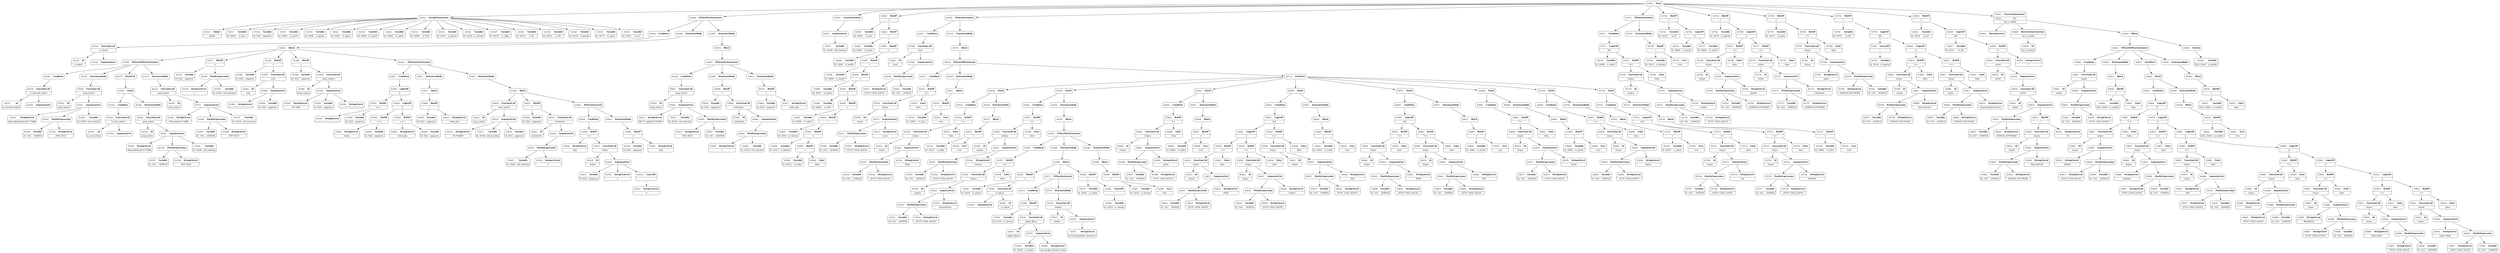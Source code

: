 digraph ast {
node [shape=none];
83315 [label=<<TABLE border='1' cellspacing='0' cellpadding='10' style='rounded' ><TR><TD border='0'>83315</TD><TD border='0'><B>Global</B></TD></TR><HR/><TR><TD border='0' cellpadding='5' colspan='2'>global</TD></TR></TABLE>>];
83317 [label=<<TABLE border='1' cellspacing='0' cellpadding='10' style='rounded' ><TR><TD border='0'>83317</TD><TD border='0'><B>Variable</B></TD></TR><HR/><TR><TD border='0' cellpadding='5'>(0, 2003)</TD><TD border='0' cellpadding='5'>is_lynx</TD></TR></TABLE>>];
83316 [label=<<TABLE border='1' cellspacing='0' cellpadding='10' style='rounded' ><TR><TD border='0'>83316</TD><TD border='0'><B>Variable</B></TD></TR><HR/><TR><TD border='0' cellpadding='5'>(0, 822)</TD><TD border='0' cellpadding='5'>pagenow</TD></TR></TABLE>>];
83319 [label=<<TABLE border='1' cellspacing='0' cellpadding='10' style='rounded' ><TR><TD border='0'>83319</TD><TD border='0'><B>Variable</B></TD></TR><HR/><TR><TD border='0' cellpadding='5'>(0, 2005)</TD><TD border='0' cellpadding='5'>is_winIE</TD></TR></TABLE>>];
83318 [label=<<TABLE border='1' cellspacing='0' cellpadding='10' style='rounded' ><TR><TD border='0'>83318</TD><TD border='0'><B>Variable</B></TD></TR><HR/><TR><TD border='0' cellpadding='5'>(0, 2004)</TD><TD border='0' cellpadding='5'>is_gecko</TD></TR></TABLE>>];
83321 [label=<<TABLE border='1' cellspacing='0' cellpadding='10' style='rounded' ><TR><TD border='0'>83321</TD><TD border='0'><B>Variable</B></TD></TR><HR/><TR><TD border='0' cellpadding='5'>(0, 2007)</TD><TD border='0' cellpadding='5'>is_opera</TD></TR></TABLE>>];
83320 [label=<<TABLE border='1' cellspacing='0' cellpadding='10' style='rounded' ><TR><TD border='0'>83320</TD><TD border='0'><B>Variable</B></TD></TR><HR/><TR><TD border='0' cellpadding='5'>(0, 2006)</TD><TD border='0' cellpadding='5'>is_macIE</TD></TR></TABLE>>];
83323 [label=<<TABLE border='1' cellspacing='0' cellpadding='10' style='rounded' ><TR><TD border='0'>83323</TD><TD border='0'><B>Variable</B></TD></TR><HR/><TR><TD border='0' cellpadding='5'>(0, 2009)</TD><TD border='0' cellpadding='5'>is_safari</TD></TR></TABLE>>];
83322 [label=<<TABLE border='1' cellspacing='0' cellpadding='10' style='rounded' ><TR><TD border='0'>83322</TD><TD border='0'><B>Variable</B></TD></TR><HR/><TR><TD border='0' cellpadding='5'>(0, 2008)</TD><TD border='0' cellpadding='5'>is_NS4</TD></TR></TABLE>>];
83325 [label=<<TABLE border='1' cellspacing='0' cellpadding='10' style='rounded' ><TR><TD border='0'>83325</TD><TD border='0'><B>Variable</B></TD></TR><HR/><TR><TD border='0' cellpadding='5'>(0, 2011)</TD><TD border='0' cellpadding='5'>is_iphone</TD></TR></TABLE>>];
83324 [label=<<TABLE border='1' cellspacing='0' cellpadding='10' style='rounded' ><TR><TD border='0'>83324</TD><TD border='0'><B>Variable</B></TD></TR><HR/><TR><TD border='0' cellpadding='5'>(0, 2010)</TD><TD border='0' cellpadding='5'>is_chrome</TD></TR></TABLE>>];
83327 [label=<<TABLE border='1' cellspacing='0' cellpadding='10' style='rounded' ><TR><TD border='0'>83327</TD><TD border='0'><B>Variable</B></TD></TR><HR/><TR><TD border='0' cellpadding='5'>(0, 2013)</TD><TD border='0' cellpadding='5'>is_edge</TD></TR></TABLE>>];
83326 [label=<<TABLE border='1' cellspacing='0' cellpadding='10' style='rounded' ><TR><TD border='0'>83326</TD><TD border='0'><B>Variable</B></TD></TR><HR/><TR><TD border='0' cellpadding='5'>(0, 2012)</TD><TD border='0' cellpadding='5'>is_IE</TD></TR></TABLE>>];
83329 [label=<<TABLE border='1' cellspacing='0' cellpadding='10' style='rounded' ><TR><TD border='0'>83329</TD><TD border='0'><B>Variable</B></TD></TR><HR/><TR><TD border='0' cellpadding='5'>(0, 2015)</TD><TD border='0' cellpadding='5'>is_IIS</TD></TR></TABLE>>];
83328 [label=<<TABLE border='1' cellspacing='0' cellpadding='10' style='rounded' ><TR><TD border='0'>83328</TD><TD border='0'><B>Variable</B></TD></TR><HR/><TR><TD border='0' cellpadding='5'>(0, 2014)</TD><TD border='0' cellpadding='5'>is_apache</TD></TR></TABLE>>];
83331 [label=<<TABLE border='1' cellspacing='0' cellpadding='10' style='rounded' ><TR><TD border='0'>83331</TD><TD border='0'><B>Variable</B></TD></TR><HR/><TR><TD border='0' cellpadding='5'>(0, 2017)</TD><TD border='0' cellpadding='5'>is_nginx</TD></TR></TABLE>>];
83330 [label=<<TABLE border='1' cellspacing='0' cellpadding='10' style='rounded' ><TR><TD border='0'>83330</TD><TD border='0'><B>Variable</B></TD></TR><HR/><TR><TD border='0' cellpadding='5'>(0, 2016)</TD><TD border='0' cellpadding='5'>is_iis7</TD></TR></TABLE>>];
83333 [label=<<TABLE border='1' cellspacing='0' cellpadding='10' style='rounded' ><TR><TD border='0'>83333</TD><TD border='0'><B>Id</B></TD></TR><HR/><TR><TD border='0' cellpadding='5' colspan='2'>is_admin</TD></TR></TABLE>>];
83332 [label=<<TABLE border='1' cellspacing='0' cellpadding='10' style='rounded' ><TR><TD border='0'>83332</TD><TD border='0'><B>VariableStatement</B></TD></TR></TABLE>>];
83332 -> 83315 [weight=2];
83332 -> 83316 [weight=2];
83332 -> 83317 [weight=2];
83332 -> 83318 [weight=2];
83332 -> 83319 [weight=2];
83332 -> 83320 [weight=2];
83332 -> 83321 [weight=2];
83332 -> 83322 [weight=2];
83332 -> 83323 [weight=2];
83332 -> 83324 [weight=2];
83332 -> 83325 [weight=2];
83332 -> 83326 [weight=2];
83332 -> 83327 [weight=2];
83332 -> 83328 [weight=2];
83332 -> 83329 [weight=2];
83332 -> 83330 [weight=2];
83332 -> 83331 [weight=2];
83335 [label=<<TABLE border='1' cellspacing='0' cellpadding='10' style='rounded' ><TR><TD border='0'>83335</TD><TD border='0'><B>FunctionCall</B></TD></TR><HR/><TR><TD border='0' cellpadding='5' colspan='2'>is_admin</TD></TR></TABLE>>];
83335 -> 83333 [weight=2];
83335 -> 83334 [weight=2];
83334 [label=<<TABLE border='1' cellspacing='0' cellpadding='10' style='rounded' ><TR><TD border='0'>83334</TD><TD border='0'><B>ArgumentList</B></TD></TR></TABLE>>];
83337 [label=<<TABLE border='1' cellspacing='0' cellpadding='10' style='rounded' ><TR><TD border='0'>83337</TD><TD border='0'><B>Id</B></TD></TR><HR/><TR><TD border='0' cellpadding='5' colspan='2'>is_network_admin</TD></TR></TABLE>>];
83336 [label=<<TABLE border='1' cellspacing='0' cellpadding='10' style='rounded' ><TR><TD border='0'>83336</TD><TD border='0'><B>Condition</B></TD></TR></TABLE>>];
83336 -> 83335 [weight=2];
83339 [label=<<TABLE border='1' cellspacing='0' cellpadding='10' style='rounded' ><TR><TD border='0'>83339</TD><TD border='0'><B>FunctionCall</B></TD></TR><HR/><TR><TD border='0' cellpadding='5' colspan='2'>is_network_admin</TD></TR></TABLE>>];
83339 -> 83337 [weight=2];
83339 -> 83338 [weight=2];
83338 [label=<<TABLE border='1' cellspacing='0' cellpadding='10' style='rounded' ><TR><TD border='0'>83338</TD><TD border='0'><B>ArgumentList</B></TD></TR></TABLE>>];
83341 [label=<<TABLE border='1' cellspacing='0' cellpadding='10' style='rounded' ><TR><TD border='0'>83341</TD><TD border='0'><B>Id</B></TD></TR><HR/><TR><TD border='0' cellpadding='5' colspan='2'>preg_match</TD></TR></TABLE>>];
83340 [label=<<TABLE border='1' cellspacing='0' cellpadding='10' style='rounded' ><TR><TD border='0'>83340</TD><TD border='0'><B>Condition</B></TD></TR></TABLE>>];
83340 -> 83339 [weight=2];
83343 [label=<<TABLE border='1' cellspacing='0' cellpadding='10' style='rounded' ><TR><TD border='0'>83343</TD><TD border='0'><B>Variable</B></TD></TR><HR/><TR><TD border='0' cellpadding='5'>(0, 141)</TD><TD border='0' cellpadding='5'>_SERVER</TD></TR></TABLE>>];
83342 [label=<<TABLE border='1' cellspacing='0' cellpadding='10' style='rounded' ><TR><TD border='0'>83342</TD><TD border='0'><B>StringLiteral</B></TD></TR><HR/><TR><TD border='0' cellpadding='5' colspan='2'>#wp-adminnetwork?(.*?)$#i</TD></TR></TABLE>>];
83345 [label=<<TABLE border='1' cellspacing='0' cellpadding='10' style='rounded' ><TR><TD border='0'>83345</TD><TD border='0'><B>PostfixExpression</B></TD></TR></TABLE>>];
83345 -> 83343 [weight=2];
83345 -> 83344 [weight=2];
83344 [label=<<TABLE border='1' cellspacing='0' cellpadding='10' style='rounded' ><TR><TD border='0'>83344</TD><TD border='0'><B>StringLiteral</B></TD></TR><HR/><TR><TD border='0' cellpadding='5' colspan='2'>PHP_SELF</TD></TR></TABLE>>];
83347 [label=<<TABLE border='1' cellspacing='0' cellpadding='10' style='rounded' ><TR><TD border='0'>83347</TD><TD border='0'><B>ArgumentList</B></TD></TR></TABLE>>];
83347 -> 83342 [weight=2];
83347 -> 83345 [weight=2];
83347 -> 83346 [weight=2];
83346 [label=<<TABLE border='1' cellspacing='0' cellpadding='10' style='rounded' ><TR><TD border='0'>83346</TD><TD border='0'><B>Variable</B></TD></TR><HR/><TR><TD border='0' cellpadding='5'>(0, 2018)</TD><TD border='0' cellpadding='5'>self_matches</TD></TR></TABLE>>];
83349 [label=<<TABLE border='1' cellspacing='0' cellpadding='10' style='rounded' ><TR><TD border='0'>83349</TD><TD border='0'><B>IfThenElifElseStatement</B></TD></TR></TABLE>>];
83349 -> 83340 [weight=2];
83349 -> 83350 [weight=2];
83349 -> 83375 [weight=2];
83349 -> 83374 [weight=2];
83348 [label=<<TABLE border='1' cellspacing='0' cellpadding='10' style='rounded' ><TR><TD border='0'>83348</TD><TD border='0'><B>FunctionCall</B></TD></TR><HR/><TR><TD border='0' cellpadding='5' colspan='2'>preg_match</TD></TR></TABLE>>];
83348 -> 83341 [weight=2];
83348 -> 83347 [weight=2];
83351 [label=<<TABLE border='1' cellspacing='0' cellpadding='10' style='rounded' ><TR><TD border='0'>83351</TD><TD border='0'><B>Id</B></TD></TR><HR/><TR><TD border='0' cellpadding='5' colspan='2'>is_user_admin</TD></TR></TABLE>>];
83350 [label=<<TABLE border='1' cellspacing='0' cellpadding='10' style='rounded' ><TR><TD border='0'>83350</TD><TD border='0'><B>StatementBody</B></TD></TR></TABLE>>];
83350 -> 83348 [weight=2];
83353 [label=<<TABLE border='1' cellspacing='0' cellpadding='10' style='rounded' ><TR><TD border='0'>83353</TD><TD border='0'><B>FunctionCall</B></TD></TR><HR/><TR><TD border='0' cellpadding='5' colspan='2'>is_user_admin</TD></TR></TABLE>>];
83353 -> 83351 [weight=2];
83353 -> 83352 [weight=2];
83352 [label=<<TABLE border='1' cellspacing='0' cellpadding='10' style='rounded' ><TR><TD border='0'>83352</TD><TD border='0'><B>ArgumentList</B></TD></TR></TABLE>>];
83355 [label=<<TABLE border='1' cellspacing='0' cellpadding='10' style='rounded' ><TR><TD border='0'>83355</TD><TD border='0'><B>Id</B></TD></TR><HR/><TR><TD border='0' cellpadding='5' colspan='2'>preg_match</TD></TR></TABLE>>];
83354 [label=<<TABLE border='1' cellspacing='0' cellpadding='10' style='rounded' ><TR><TD border='0'>83354</TD><TD border='0'><B>Condition</B></TD></TR></TABLE>>];
83354 -> 83353 [weight=2];
83357 [label=<<TABLE border='1' cellspacing='0' cellpadding='10' style='rounded' ><TR><TD border='0'>83357</TD><TD border='0'><B>Variable</B></TD></TR><HR/><TR><TD border='0' cellpadding='5'>(0, 141)</TD><TD border='0' cellpadding='5'>_SERVER</TD></TR></TABLE>>];
83356 [label=<<TABLE border='1' cellspacing='0' cellpadding='10' style='rounded' ><TR><TD border='0'>83356</TD><TD border='0'><B>StringLiteral</B></TD></TR><HR/><TR><TD border='0' cellpadding='5' colspan='2'>#wp-adminuser?(.*?)$#i</TD></TR></TABLE>>];
83359 [label=<<TABLE border='1' cellspacing='0' cellpadding='10' style='rounded' ><TR><TD border='0'>83359</TD><TD border='0'><B>PostfixExpression</B></TD></TR></TABLE>>];
83359 -> 83357 [weight=2];
83359 -> 83358 [weight=2];
83358 [label=<<TABLE border='1' cellspacing='0' cellpadding='10' style='rounded' ><TR><TD border='0'>83358</TD><TD border='0'><B>StringLiteral</B></TD></TR><HR/><TR><TD border='0' cellpadding='5' colspan='2'>PHP_SELF</TD></TR></TABLE>>];
83361 [label=<<TABLE border='1' cellspacing='0' cellpadding='10' style='rounded' ><TR><TD border='0'>83361</TD><TD border='0'><B>ArgumentList</B></TD></TR></TABLE>>];
83361 -> 83356 [weight=2];
83361 -> 83359 [weight=2];
83361 -> 83360 [weight=2];
83360 [label=<<TABLE border='1' cellspacing='0' cellpadding='10' style='rounded' ><TR><TD border='0'>83360</TD><TD border='0'><B>Variable</B></TD></TR><HR/><TR><TD border='0' cellpadding='5'>(0, 2018)</TD><TD border='0' cellpadding='5'>self_matches</TD></TR></TABLE>>];
83363 [label=<<TABLE border='1' cellspacing='0' cellpadding='10' style='rounded' ><TR><TD border='0'>83363</TD><TD border='0'><B>ElseIf</B></TD></TR></TABLE>>];
83363 -> 83354 [weight=2];
83363 -> 83364 [weight=2];
83362 [label=<<TABLE border='1' cellspacing='0' cellpadding='10' style='rounded' ><TR><TD border='0'>83362</TD><TD border='0'><B>FunctionCall</B></TD></TR><HR/><TR><TD border='0' cellpadding='5' colspan='2'>preg_match</TD></TR></TABLE>>];
83362 -> 83355 [weight=2];
83362 -> 83361 [weight=2];
83365 [label=<<TABLE border='1' cellspacing='0' cellpadding='10' style='rounded' ><TR><TD border='0'>83365</TD><TD border='0'><B>Id</B></TD></TR><HR/><TR><TD border='0' cellpadding='5' colspan='2'>preg_match</TD></TR></TABLE>>];
83364 [label=<<TABLE border='1' cellspacing='0' cellpadding='10' style='rounded' ><TR><TD border='0'>83364</TD><TD border='0'><B>StatementBody</B></TD></TR></TABLE>>];
83364 -> 83362 [weight=2];
83367 [label=<<TABLE border='1' cellspacing='0' cellpadding='10' style='rounded' ><TR><TD border='0'>83367</TD><TD border='0'><B>Variable</B></TD></TR><HR/><TR><TD border='0' cellpadding='5'>(0, 141)</TD><TD border='0' cellpadding='5'>_SERVER</TD></TR></TABLE>>];
83366 [label=<<TABLE border='1' cellspacing='0' cellpadding='10' style='rounded' ><TR><TD border='0'>83366</TD><TD border='0'><B>StringLiteral</B></TD></TR><HR/><TR><TD border='0' cellpadding='5' colspan='2'>#wp-admin?(.*?)$#i</TD></TR></TABLE>>];
83369 [label=<<TABLE border='1' cellspacing='0' cellpadding='10' style='rounded' ><TR><TD border='0'>83369</TD><TD border='0'><B>PostfixExpression</B></TD></TR></TABLE>>];
83369 -> 83367 [weight=2];
83369 -> 83368 [weight=2];
83368 [label=<<TABLE border='1' cellspacing='0' cellpadding='10' style='rounded' ><TR><TD border='0'>83368</TD><TD border='0'><B>StringLiteral</B></TD></TR><HR/><TR><TD border='0' cellpadding='5' colspan='2'>PHP_SELF</TD></TR></TABLE>>];
83371 [label=<<TABLE border='1' cellspacing='0' cellpadding='10' style='rounded' ><TR><TD border='0'>83371</TD><TD border='0'><B>ArgumentList</B></TD></TR></TABLE>>];
83371 -> 83366 [weight=2];
83371 -> 83369 [weight=2];
83371 -> 83370 [weight=2];
83370 [label=<<TABLE border='1' cellspacing='0' cellpadding='10' style='rounded' ><TR><TD border='0'>83370</TD><TD border='0'><B>Variable</B></TD></TR><HR/><TR><TD border='0' cellpadding='5'>(0, 2018)</TD><TD border='0' cellpadding='5'>self_matches</TD></TR></TABLE>>];
83372 [label=<<TABLE border='1' cellspacing='0' cellpadding='10' style='rounded' ><TR><TD border='0'>83372</TD><TD border='0'><B>FunctionCall</B></TD></TR><HR/><TR><TD border='0' cellpadding='5' colspan='2'>preg_match</TD></TR></TABLE>>];
83372 -> 83365 [weight=2];
83372 -> 83371 [weight=2];
83375 [label=<<TABLE border='1' cellspacing='0' cellpadding='10' style='rounded' ><TR><TD border='0'>83375</TD><TD border='0'><B>ElseIfList</B></TD></TR></TABLE>>];
83375 -> 83363 [weight=2];
83374 [label=<<TABLE border='1' cellspacing='0' cellpadding='10' style='rounded' ><TR><TD border='0'>83374</TD><TD border='0'><B>StatementBody</B></TD></TR></TABLE>>];
83374 -> 83372 [weight=2];
83377 [label=<<TABLE border='1' cellspacing='0' cellpadding='10' style='rounded' ><TR><TD border='0'>83377</TD><TD border='0'><B>BinOP</B></TD></TR><HR/><TR><TD border='0' cellpadding='5' colspan='2'>=</TD></TR></TABLE>>];
83377 -> 83376 [weight=2];
83377 -> 83380 [weight=2];
83376 [label=<<TABLE border='1' cellspacing='0' cellpadding='10' style='rounded' ><TR><TD border='0'>83376</TD><TD border='0'><B>Variable</B></TD></TR><HR/><TR><TD border='0' cellpadding='5'>(0, 822)</TD><TD border='0' cellpadding='5'>pagenow</TD></TR></TABLE>>];
83379 [label=<<TABLE border='1' cellspacing='0' cellpadding='10' style='rounded' ><TR><TD border='0'>83379</TD><TD border='0'><B>IntegerLiteral</B></TD></TR><HR/><TR><TD border='0' cellpadding='5' colspan='2'>1</TD></TR></TABLE>>];
83378 [label=<<TABLE border='1' cellspacing='0' cellpadding='10' style='rounded' ><TR><TD border='0'>83378</TD><TD border='0'><B>Variable</B></TD></TR><HR/><TR><TD border='0' cellpadding='5'>(0, 2018)</TD><TD border='0' cellpadding='5'>self_matches</TD></TR></TABLE>>];
83381 [label=<<TABLE border='1' cellspacing='0' cellpadding='10' style='rounded' ><TR><TD border='0'>83381</TD><TD border='0'><B>Variable</B></TD></TR><HR/><TR><TD border='0' cellpadding='5'>(0, 822)</TD><TD border='0' cellpadding='5'>pagenow</TD></TR></TABLE>>];
83380 [label=<<TABLE border='1' cellspacing='0' cellpadding='10' style='rounded' ><TR><TD border='0'>83380</TD><TD border='0'><B>PostfixExpression</B></TD></TR></TABLE>>];
83380 -> 83378 [weight=2];
83380 -> 83379 [weight=2];
83383 [label=<<TABLE border='1' cellspacing='0' cellpadding='10' style='rounded' ><TR><TD border='0'>83383</TD><TD border='0'><B>Id</B></TD></TR><HR/><TR><TD border='0' cellpadding='5' colspan='2'>trim</TD></TR></TABLE>>];
83382 [label=<<TABLE border='1' cellspacing='0' cellpadding='10' style='rounded' ><TR><TD border='0'>83382</TD><TD border='0'><B>BinOP</B></TD></TR><HR/><TR><TD border='0' cellpadding='5' colspan='2'>=</TD></TR></TABLE>>];
83382 -> 83381 [weight=2];
83382 -> 83387 [weight=2];
83385 [label=<<TABLE border='1' cellspacing='0' cellpadding='10' style='rounded' ><TR><TD border='0'>83385</TD><TD border='0'><B>StringLiteral</B></TD></TR><HR/><TR><TD border='0' cellpadding='5' colspan='2'></TD></TR></TABLE>>];
83384 [label=<<TABLE border='1' cellspacing='0' cellpadding='10' style='rounded' ><TR><TD border='0'>83384</TD><TD border='0'><B>Variable</B></TD></TR><HR/><TR><TD border='0' cellpadding='5'>(0, 822)</TD><TD border='0' cellpadding='5'>pagenow</TD></TR></TABLE>>];
83387 [label=<<TABLE border='1' cellspacing='0' cellpadding='10' style='rounded' ><TR><TD border='0'>83387</TD><TD border='0'><B>FunctionCall</B></TD></TR><HR/><TR><TD border='0' cellpadding='5' colspan='2'>trim</TD></TR></TABLE>>];
83387 -> 83383 [weight=2];
83387 -> 83386 [weight=2];
83386 [label=<<TABLE border='1' cellspacing='0' cellpadding='10' style='rounded' ><TR><TD border='0'>83386</TD><TD border='0'><B>ArgumentList</B></TD></TR></TABLE>>];
83386 -> 83384 [weight=2];
83386 -> 83385 [weight=2];
83389 [label=<<TABLE border='1' cellspacing='0' cellpadding='10' style='rounded' ><TR><TD border='0'>83389</TD><TD border='0'><B>BinOP</B></TD></TR><HR/><TR><TD border='0' cellpadding='5' colspan='2'>=</TD></TR></TABLE>>];
83389 -> 83388 [weight=2];
83389 -> 83395 [weight=2];
83388 [label=<<TABLE border='1' cellspacing='0' cellpadding='10' style='rounded' ><TR><TD border='0'>83388</TD><TD border='0'><B>Variable</B></TD></TR><HR/><TR><TD border='0' cellpadding='5'>(0, 822)</TD><TD border='0' cellpadding='5'>pagenow</TD></TR></TABLE>>];
83391 [label=<<TABLE border='1' cellspacing='0' cellpadding='10' style='rounded' ><TR><TD border='0'>83391</TD><TD border='0'><B>StringLiteral</B></TD></TR><HR/><TR><TD border='0' cellpadding='5' colspan='2'>#?.*?$#</TD></TR></TABLE>>];
83390 [label=<<TABLE border='1' cellspacing='0' cellpadding='10' style='rounded' ><TR><TD border='0'>83390</TD><TD border='0'><B>Id</B></TD></TR><HR/><TR><TD border='0' cellpadding='5' colspan='2'>preg_replace</TD></TR></TABLE>>];
83393 [label=<<TABLE border='1' cellspacing='0' cellpadding='10' style='rounded' ><TR><TD border='0'>83393</TD><TD border='0'><B>Variable</B></TD></TR><HR/><TR><TD border='0' cellpadding='5'>(0, 822)</TD><TD border='0' cellpadding='5'>pagenow</TD></TR></TABLE>>];
83392 [label=<<TABLE border='1' cellspacing='0' cellpadding='10' style='rounded' ><TR><TD border='0'>83392</TD><TD border='0'><B>StringLiteral</B></TD></TR><HR/><TR><TD border='0' cellpadding='5' colspan='2'></TD></TR></TABLE>>];
83395 [label=<<TABLE border='1' cellspacing='0' cellpadding='10' style='rounded' ><TR><TD border='0'>83395</TD><TD border='0'><B>FunctionCall</B></TD></TR><HR/><TR><TD border='0' cellpadding='5' colspan='2'>preg_replace</TD></TR></TABLE>>];
83395 -> 83390 [weight=2];
83395 -> 83394 [weight=2];
83394 [label=<<TABLE border='1' cellspacing='0' cellpadding='10' style='rounded' ><TR><TD border='0'>83394</TD><TD border='0'><B>ArgumentList</B></TD></TR></TABLE>>];
83394 -> 83391 [weight=2];
83394 -> 83392 [weight=2];
83394 -> 83393 [weight=2];
83397 [label=<<TABLE border='1' cellspacing='0' cellpadding='10' style='rounded' ><TR><TD border='0'>83397</TD><TD border='0'><B>RelOP</B></TD></TR><HR/><TR><TD border='0' cellpadding='5' colspan='2'>===</TD></TR></TABLE>>];
83397 -> 83396 [weight=2];
83397 -> 83398 [weight=2];
83396 [label=<<TABLE border='1' cellspacing='0' cellpadding='10' style='rounded' ><TR><TD border='0'>83396</TD><TD border='0'><B>StringLiteral</B></TD></TR><HR/><TR><TD border='0' cellpadding='5' colspan='2'></TD></TR></TABLE>>];
83399 [label=<<TABLE border='1' cellspacing='0' cellpadding='10' style='rounded' ><TR><TD border='0'>83399</TD><TD border='0'><B>LogicOP</B></TD></TR><HR/><TR><TD border='0' cellpadding='5' colspan='2'>||</TD></TR></TABLE>>];
83399 -> 83397 [weight=2];
83399 -> 83403 [weight=2];
83398 [label=<<TABLE border='1' cellspacing='0' cellpadding='10' style='rounded' ><TR><TD border='0'>83398</TD><TD border='0'><B>Variable</B></TD></TR><HR/><TR><TD border='0' cellpadding='5'>(0, 822)</TD><TD border='0' cellpadding='5'>pagenow</TD></TR></TABLE>>];
83401 [label=<<TABLE border='1' cellspacing='0' cellpadding='10' style='rounded' ><TR><TD border='0'>83401</TD><TD border='0'><B>RelOP</B></TD></TR><HR/><TR><TD border='0' cellpadding='5' colspan='2'>===</TD></TR></TABLE>>];
83401 -> 83400 [weight=2];
83401 -> 83402 [weight=2];
83400 [label=<<TABLE border='1' cellspacing='0' cellpadding='10' style='rounded' ><TR><TD border='0'>83400</TD><TD border='0'><B>StringLiteral</B></TD></TR><HR/><TR><TD border='0' cellpadding='5' colspan='2'>index</TD></TR></TABLE>>];
83403 [label=<<TABLE border='1' cellspacing='0' cellpadding='10' style='rounded' ><TR><TD border='0'>83403</TD><TD border='0'><B>LogicOP</B></TD></TR><HR/><TR><TD border='0' cellpadding='5' colspan='2'>||</TD></TR></TABLE>>];
83403 -> 83401 [weight=2];
83403 -> 83405 [weight=2];
83402 [label=<<TABLE border='1' cellspacing='0' cellpadding='10' style='rounded' ><TR><TD border='0'>83402</TD><TD border='0'><B>Variable</B></TD></TR><HR/><TR><TD border='0' cellpadding='5'>(0, 822)</TD><TD border='0' cellpadding='5'>pagenow</TD></TR></TABLE>>];
83405 [label=<<TABLE border='1' cellspacing='0' cellpadding='10' style='rounded' ><TR><TD border='0'>83405</TD><TD border='0'><B>RelOP</B></TD></TR><HR/><TR><TD border='0' cellpadding='5' colspan='2'>===</TD></TR></TABLE>>];
83405 -> 83404 [weight=2];
83405 -> 83406 [weight=2];
83404 [label=<<TABLE border='1' cellspacing='0' cellpadding='10' style='rounded' ><TR><TD border='0'>83404</TD><TD border='0'><B>StringLiteral</B></TD></TR><HR/><TR><TD border='0' cellpadding='5' colspan='2'>index.php</TD></TR></TABLE>>];
83407 [label=<<TABLE border='1' cellspacing='0' cellpadding='10' style='rounded' ><TR><TD border='0'>83407</TD><TD border='0'><B>Condition</B></TD></TR></TABLE>>];
83407 -> 83399 [weight=2];
83406 [label=<<TABLE border='1' cellspacing='0' cellpadding='10' style='rounded' ><TR><TD border='0'>83406</TD><TD border='0'><B>Variable</B></TD></TR><HR/><TR><TD border='0' cellpadding='5'>(0, 822)</TD><TD border='0' cellpadding='5'>pagenow</TD></TR></TABLE>>];
83409 [label=<<TABLE border='1' cellspacing='0' cellpadding='10' style='rounded' ><TR><TD border='0'>83409</TD><TD border='0'><B>BinOP</B></TD></TR><HR/><TR><TD border='0' cellpadding='5' colspan='2'>=</TD></TR></TABLE>>];
83409 -> 83408 [weight=2];
83409 -> 83410 [weight=2];
83408 [label=<<TABLE border='1' cellspacing='0' cellpadding='10' style='rounded' ><TR><TD border='0'>83408</TD><TD border='0'><B>Variable</B></TD></TR><HR/><TR><TD border='0' cellpadding='5'>(0, 822)</TD><TD border='0' cellpadding='5'>pagenow</TD></TR></TABLE>>];
83411 [label=<<TABLE border='1' cellspacing='0' cellpadding='10' style='rounded' ><TR><TD border='0'>83411</TD><TD border='0'><B>Block</B></TD></TR></TABLE>>];
83411 -> 83409 [weight=2];
83410 [label=<<TABLE border='1' cellspacing='0' cellpadding='10' style='rounded' ><TR><TD border='0'>83410</TD><TD border='0'><B>StringLiteral</B></TD></TR><HR/><TR><TD border='0' cellpadding='5' colspan='2'>index.php</TD></TR></TABLE>>];
83413 [label=<<TABLE border='1' cellspacing='0' cellpadding='10' style='rounded' ><TR><TD border='0'>83413</TD><TD border='0'><B>StatementBody</B></TD></TR></TABLE>>];
83413 -> 83411 [weight=2];
83412 [label=<<TABLE border='1' cellspacing='0' cellpadding='10' style='rounded' ><TR><TD border='0'>83412</TD><TD border='0'><B>IfThenElseStatement</B></TD></TR></TABLE>>];
83412 -> 83407 [weight=2];
83412 -> 83413 [weight=2];
83412 -> 83446 [weight=2];
83415 [label=<<TABLE border='1' cellspacing='0' cellpadding='10' style='rounded' ><TR><TD border='0'>83415</TD><TD border='0'><B>StringLiteral</B></TD></TR><HR/><TR><TD border='0' cellpadding='5' colspan='2'>#(.*?)(|$)#</TD></TR></TABLE>>];
83414 [label=<<TABLE border='1' cellspacing='0' cellpadding='10' style='rounded' ><TR><TD border='0'>83414</TD><TD border='0'><B>Id</B></TD></TR><HR/><TR><TD border='0' cellpadding='5' colspan='2'>preg_match</TD></TR></TABLE>>];
83417 [label=<<TABLE border='1' cellspacing='0' cellpadding='10' style='rounded' ><TR><TD border='0'>83417</TD><TD border='0'><B>Variable</B></TD></TR><HR/><TR><TD border='0' cellpadding='5'>(0, 2018)</TD><TD border='0' cellpadding='5'>self_matches</TD></TR></TABLE>>];
83416 [label=<<TABLE border='1' cellspacing='0' cellpadding='10' style='rounded' ><TR><TD border='0'>83416</TD><TD border='0'><B>Variable</B></TD></TR><HR/><TR><TD border='0' cellpadding='5'>(0, 822)</TD><TD border='0' cellpadding='5'>pagenow</TD></TR></TABLE>>];
83419 [label=<<TABLE border='1' cellspacing='0' cellpadding='10' style='rounded' ><TR><TD border='0'>83419</TD><TD border='0'><B>FunctionCall</B></TD></TR><HR/><TR><TD border='0' cellpadding='5' colspan='2'>preg_match</TD></TR></TABLE>>];
83419 -> 83414 [weight=2];
83419 -> 83418 [weight=2];
83418 [label=<<TABLE border='1' cellspacing='0' cellpadding='10' style='rounded' ><TR><TD border='0'>83418</TD><TD border='0'><B>ArgumentList</B></TD></TR></TABLE>>];
83418 -> 83415 [weight=2];
83418 -> 83416 [weight=2];
83418 -> 83417 [weight=2];
83421 [label=<<TABLE border='1' cellspacing='0' cellpadding='10' style='rounded' ><TR><TD border='0'>83421</TD><TD border='0'><B>BinOP</B></TD></TR><HR/><TR><TD border='0' cellpadding='5' colspan='2'>=</TD></TR></TABLE>>];
83421 -> 83420 [weight=2];
83421 -> 83427 [weight=2];
83420 [label=<<TABLE border='1' cellspacing='0' cellpadding='10' style='rounded' ><TR><TD border='0'>83420</TD><TD border='0'><B>Variable</B></TD></TR><HR/><TR><TD border='0' cellpadding='5'>(0, 822)</TD><TD border='0' cellpadding='5'>pagenow</TD></TR></TABLE>>];
83423 [label=<<TABLE border='1' cellspacing='0' cellpadding='10' style='rounded' ><TR><TD border='0'>83423</TD><TD border='0'><B>Variable</B></TD></TR><HR/><TR><TD border='0' cellpadding='5'>(0, 2018)</TD><TD border='0' cellpadding='5'>self_matches</TD></TR></TABLE>>];
83422 [label=<<TABLE border='1' cellspacing='0' cellpadding='10' style='rounded' ><TR><TD border='0'>83422</TD><TD border='0'><B>Id</B></TD></TR><HR/><TR><TD border='0' cellpadding='5' colspan='2'>strtolower</TD></TR></TABLE>>];
83425 [label=<<TABLE border='1' cellspacing='0' cellpadding='10' style='rounded' ><TR><TD border='0'>83425</TD><TD border='0'><B>PostfixExpression</B></TD></TR></TABLE>>];
83425 -> 83423 [weight=2];
83425 -> 83424 [weight=2];
83424 [label=<<TABLE border='1' cellspacing='0' cellpadding='10' style='rounded' ><TR><TD border='0'>83424</TD><TD border='0'><B>IntegerLiteral</B></TD></TR><HR/><TR><TD border='0' cellpadding='5' colspan='2'>1</TD></TR></TABLE>>];
83427 [label=<<TABLE border='1' cellspacing='0' cellpadding='10' style='rounded' ><TR><TD border='0'>83427</TD><TD border='0'><B>FunctionCall</B></TD></TR><HR/><TR><TD border='0' cellpadding='5' colspan='2'>strtolower</TD></TR></TABLE>>];
83427 -> 83422 [weight=2];
83427 -> 83426 [weight=2];
83426 [label=<<TABLE border='1' cellspacing='0' cellpadding='10' style='rounded' ><TR><TD border='0'>83426</TD><TD border='0'><B>ArgumentList</B></TD></TR></TABLE>>];
83426 -> 83425 [weight=2];
83429 [label=<<TABLE border='1' cellspacing='0' cellpadding='10' style='rounded' ><TR><TD border='0'>83429</TD><TD border='0'><B>RelOP</B></TD></TR><HR/><TR><TD border='0' cellpadding='5' colspan='2'>!==</TD></TR></TABLE>>];
83429 -> 83428 [weight=2];
83429 -> 83437 [weight=2];
83428 [label=<<TABLE border='1' cellspacing='0' cellpadding='10' style='rounded' ><TR><TD border='0'>83428</TD><TD border='0'><B>StringLiteral</B></TD></TR><HR/><TR><TD border='0' cellpadding='5' colspan='2'>.php</TD></TR></TABLE>>];
83431 [label=<<TABLE border='1' cellspacing='0' cellpadding='10' style='rounded' ><TR><TD border='0'>83431</TD><TD border='0'><B>Variable</B></TD></TR><HR/><TR><TD border='0' cellpadding='5'>(0, 822)</TD><TD border='0' cellpadding='5'>pagenow</TD></TR></TABLE>>];
83430 [label=<<TABLE border='1' cellspacing='0' cellpadding='10' style='rounded' ><TR><TD border='0'>83430</TD><TD border='0'><B>Id</B></TD></TR><HR/><TR><TD border='0' cellpadding='5' colspan='2'>substr</TD></TR></TABLE>>];
83433 [label=<<TABLE border='1' cellspacing='0' cellpadding='10' style='rounded' ><TR><TD border='0'>83433</TD><TD border='0'><B>IntegerLiteral</B></TD></TR><HR/><TR><TD border='0' cellpadding='5' colspan='2'>4</TD></TR></TABLE>>];
83435 [label=<<TABLE border='1' cellspacing='0' cellpadding='10' style='rounded' ><TR><TD border='0'>83435</TD><TD border='0'><B>IntegerLiteral</B></TD></TR><HR/><TR><TD border='0' cellpadding='5' colspan='2'>4</TD></TR></TABLE>>];
83434 [label=<<TABLE border='1' cellspacing='0' cellpadding='10' style='rounded' ><TR><TD border='0'>83434</TD><TD border='0'><B>UnaryOP</B></TD></TR><HR/><TR><TD border='0' cellpadding='5' colspan='2'>-</TD></TR></TABLE>>];
83434 -> 83433 [weight=2];
83437 [label=<<TABLE border='1' cellspacing='0' cellpadding='10' style='rounded' ><TR><TD border='0'>83437</TD><TD border='0'><B>FunctionCall</B></TD></TR><HR/><TR><TD border='0' cellpadding='5' colspan='2'>substr</TD></TR></TABLE>>];
83437 -> 83430 [weight=2];
83437 -> 83436 [weight=2];
83436 [label=<<TABLE border='1' cellspacing='0' cellpadding='10' style='rounded' ><TR><TD border='0'>83436</TD><TD border='0'><B>ArgumentList</B></TD></TR></TABLE>>];
83436 -> 83431 [weight=2];
83436 -> 83434 [weight=2];
83436 -> 83435 [weight=2];
83439 [label=<<TABLE border='1' cellspacing='0' cellpadding='10' style='rounded' ><TR><TD border='0'>83439</TD><TD border='0'><B>Variable</B></TD></TR><HR/><TR><TD border='0' cellpadding='5'>(0, 822)</TD><TD border='0' cellpadding='5'>pagenow</TD></TR></TABLE>>];
83438 [label=<<TABLE border='1' cellspacing='0' cellpadding='10' style='rounded' ><TR><TD border='0'>83438</TD><TD border='0'><B>Condition</B></TD></TR></TABLE>>];
83438 -> 83429 [weight=2];
83441 [label=<<TABLE border='1' cellspacing='0' cellpadding='10' style='rounded' ><TR><TD border='0'>83441</TD><TD border='0'><B>StringLiteral</B></TD></TR><HR/><TR><TD border='0' cellpadding='5' colspan='2'>.php</TD></TR></TABLE>>];
83440 [label=<<TABLE border='1' cellspacing='0' cellpadding='10' style='rounded' ><TR><TD border='0'>83440</TD><TD border='0'><B>BinOP</B></TD></TR><HR/><TR><TD border='0' cellpadding='5' colspan='2'>.=</TD></TR></TABLE>>];
83440 -> 83439 [weight=2];
83440 -> 83441 [weight=2];
83443 [label=<<TABLE border='1' cellspacing='0' cellpadding='10' style='rounded' ><TR><TD border='0'>83443</TD><TD border='0'><B>StatementBody</B></TD></TR></TABLE>>];
83443 -> 83440 [weight=2];
83442 [label=<<TABLE border='1' cellspacing='0' cellpadding='10' style='rounded' ><TR><TD border='0'>83442</TD><TD border='0'><B>IfThenStatement</B></TD></TR></TABLE>>];
83442 -> 83438 [weight=2];
83442 -> 83443 [weight=2];
83444 [label=<<TABLE border='1' cellspacing='0' cellpadding='10' style='rounded' ><TR><TD border='0'>83444</TD><TD border='0'><B>Block</B></TD></TR></TABLE>>];
83444 -> 83419 [weight=2];
83444 -> 83421 [weight=2];
83444 -> 83442 [weight=2];
83447 [label=<<TABLE border='1' cellspacing='0' cellpadding='10' style='rounded' ><TR><TD border='0'>83447</TD><TD border='0'><B>Block</B></TD></TR></TABLE>>];
83447 -> 83349 [weight=2];
83447 -> 83377 [weight=2];
83447 -> 83382 [weight=2];
83447 -> 83389 [weight=2];
83447 -> 83412 [weight=2];
83446 [label=<<TABLE border='1' cellspacing='0' cellpadding='10' style='rounded' ><TR><TD border='0'>83446</TD><TD border='0'><B>StatementBody</B></TD></TR></TABLE>>];
83446 -> 83444 [weight=2];
83449 [label=<<TABLE border='1' cellspacing='0' cellpadding='10' style='rounded' ><TR><TD border='0'>83449</TD><TD border='0'><B>StatementBody</B></TD></TR></TABLE>>];
83449 -> 83447 [weight=2];
83448 [label=<<TABLE border='1' cellspacing='0' cellpadding='10' style='rounded' ><TR><TD border='0'>83448</TD><TD border='0'><B>IfThenElseStatement</B></TD></TR></TABLE>>];
83448 -> 83336 [weight=2];
83448 -> 83449 [weight=2];
83448 -> 83476 [weight=2];
83451 [label=<<TABLE border='1' cellspacing='0' cellpadding='10' style='rounded' ><TR><TD border='0'>83451</TD><TD border='0'><B>StringLiteral</B></TD></TR><HR/><TR><TD border='0' cellpadding='5' colspan='2'>#([^]+.php)([?].*?)?$#i</TD></TR></TABLE>>];
83450 [label=<<TABLE border='1' cellspacing='0' cellpadding='10' style='rounded' ><TR><TD border='0'>83450</TD><TD border='0'><B>Id</B></TD></TR><HR/><TR><TD border='0' cellpadding='5' colspan='2'>preg_match</TD></TR></TABLE>>];
83453 [label=<<TABLE border='1' cellspacing='0' cellpadding='10' style='rounded' ><TR><TD border='0'>83453</TD><TD border='0'><B>StringLiteral</B></TD></TR><HR/><TR><TD border='0' cellpadding='5' colspan='2'>PHP_SELF</TD></TR></TABLE>>];
83452 [label=<<TABLE border='1' cellspacing='0' cellpadding='10' style='rounded' ><TR><TD border='0'>83452</TD><TD border='0'><B>Variable</B></TD></TR><HR/><TR><TD border='0' cellpadding='5'>(0, 141)</TD><TD border='0' cellpadding='5'>_SERVER</TD></TR></TABLE>>];
83455 [label=<<TABLE border='1' cellspacing='0' cellpadding='10' style='rounded' ><TR><TD border='0'>83455</TD><TD border='0'><B>Variable</B></TD></TR><HR/><TR><TD border='0' cellpadding='5'>(0, 2018)</TD><TD border='0' cellpadding='5'>self_matches</TD></TR></TABLE>>];
83454 [label=<<TABLE border='1' cellspacing='0' cellpadding='10' style='rounded' ><TR><TD border='0'>83454</TD><TD border='0'><B>PostfixExpression</B></TD></TR></TABLE>>];
83454 -> 83452 [weight=2];
83454 -> 83453 [weight=2];
83457 [label=<<TABLE border='1' cellspacing='0' cellpadding='10' style='rounded' ><TR><TD border='0'>83457</TD><TD border='0'><B>FunctionCall</B></TD></TR><HR/><TR><TD border='0' cellpadding='5' colspan='2'>preg_match</TD></TR></TABLE>>];
83457 -> 83450 [weight=2];
83457 -> 83456 [weight=2];
83456 [label=<<TABLE border='1' cellspacing='0' cellpadding='10' style='rounded' ><TR><TD border='0'>83456</TD><TD border='0'><B>ArgumentList</B></TD></TR></TABLE>>];
83456 -> 83451 [weight=2];
83456 -> 83454 [weight=2];
83456 -> 83455 [weight=2];
83459 [label=<<TABLE border='1' cellspacing='0' cellpadding='10' style='rounded' ><TR><TD border='0'>83459</TD><TD border='0'><B>Variable</B></TD></TR><HR/><TR><TD border='0' cellpadding='5'>(0, 822)</TD><TD border='0' cellpadding='5'>pagenow</TD></TR></TABLE>>];
83458 [label=<<TABLE border='1' cellspacing='0' cellpadding='10' style='rounded' ><TR><TD border='0'>83458</TD><TD border='0'><B>Condition</B></TD></TR></TABLE>>];
83458 -> 83457 [weight=2];
83461 [label=<<TABLE border='1' cellspacing='0' cellpadding='10' style='rounded' ><TR><TD border='0'>83461</TD><TD border='0'><B>Id</B></TD></TR><HR/><TR><TD border='0' cellpadding='5' colspan='2'>strtolower</TD></TR></TABLE>>];
83460 [label=<<TABLE border='1' cellspacing='0' cellpadding='10' style='rounded' ><TR><TD border='0'>83460</TD><TD border='0'><B>BinOP</B></TD></TR><HR/><TR><TD border='0' cellpadding='5' colspan='2'>=</TD></TR></TABLE>>];
83460 -> 83459 [weight=2];
83460 -> 83466 [weight=2];
83463 [label=<<TABLE border='1' cellspacing='0' cellpadding='10' style='rounded' ><TR><TD border='0'>83463</TD><TD border='0'><B>IntegerLiteral</B></TD></TR><HR/><TR><TD border='0' cellpadding='5' colspan='2'>1</TD></TR></TABLE>>];
83462 [label=<<TABLE border='1' cellspacing='0' cellpadding='10' style='rounded' ><TR><TD border='0'>83462</TD><TD border='0'><B>Variable</B></TD></TR><HR/><TR><TD border='0' cellpadding='5'>(0, 2018)</TD><TD border='0' cellpadding='5'>self_matches</TD></TR></TABLE>>];
83465 [label=<<TABLE border='1' cellspacing='0' cellpadding='10' style='rounded' ><TR><TD border='0'>83465</TD><TD border='0'><B>ArgumentList</B></TD></TR></TABLE>>];
83465 -> 83464 [weight=2];
83464 [label=<<TABLE border='1' cellspacing='0' cellpadding='10' style='rounded' ><TR><TD border='0'>83464</TD><TD border='0'><B>PostfixExpression</B></TD></TR></TABLE>>];
83464 -> 83462 [weight=2];
83464 -> 83463 [weight=2];
83467 [label=<<TABLE border='1' cellspacing='0' cellpadding='10' style='rounded' ><TR><TD border='0'>83467</TD><TD border='0'><B>IfThenElseStatement</B></TD></TR></TABLE>>];
83467 -> 83458 [weight=2];
83467 -> 83468 [weight=2];
83467 -> 83473 [weight=2];
83466 [label=<<TABLE border='1' cellspacing='0' cellpadding='10' style='rounded' ><TR><TD border='0'>83466</TD><TD border='0'><B>FunctionCall</B></TD></TR><HR/><TR><TD border='0' cellpadding='5' colspan='2'>strtolower</TD></TR></TABLE>>];
83466 -> 83461 [weight=2];
83466 -> 83465 [weight=2];
83469 [label=<<TABLE border='1' cellspacing='0' cellpadding='10' style='rounded' ><TR><TD border='0'>83469</TD><TD border='0'><B>Variable</B></TD></TR><HR/><TR><TD border='0' cellpadding='5'>(0, 822)</TD><TD border='0' cellpadding='5'>pagenow</TD></TR></TABLE>>];
83468 [label=<<TABLE border='1' cellspacing='0' cellpadding='10' style='rounded' ><TR><TD border='0'>83468</TD><TD border='0'><B>StatementBody</B></TD></TR></TABLE>>];
83468 -> 83460 [weight=2];
83471 [label=<<TABLE border='1' cellspacing='0' cellpadding='10' style='rounded' ><TR><TD border='0'>83471</TD><TD border='0'><B>StringLiteral</B></TD></TR><HR/><TR><TD border='0' cellpadding='5' colspan='2'>index.php</TD></TR></TABLE>>];
83470 [label=<<TABLE border='1' cellspacing='0' cellpadding='10' style='rounded' ><TR><TD border='0'>83470</TD><TD border='0'><B>BinOP</B></TD></TR><HR/><TR><TD border='0' cellpadding='5' colspan='2'>=</TD></TR></TABLE>>];
83470 -> 83469 [weight=2];
83470 -> 83471 [weight=2];
83473 [label=<<TABLE border='1' cellspacing='0' cellpadding='10' style='rounded' ><TR><TD border='0'>83473</TD><TD border='0'><B>StatementBody</B></TD></TR></TABLE>>];
83473 -> 83470 [weight=2];
83474 [label=<<TABLE border='1' cellspacing='0' cellpadding='10' style='rounded' ><TR><TD border='0'>83474</TD><TD border='0'><B>Block</B></TD></TR></TABLE>>];
83474 -> 83467 [weight=2];
83477 [label=<<TABLE border='1' cellspacing='0' cellpadding='10' style='rounded' ><TR><TD border='0'>83477</TD><TD border='0'><B>Variable</B></TD></TR><HR/><TR><TD border='0' cellpadding='5'>(0, 2018)</TD><TD border='0' cellpadding='5'>self_matches</TD></TR></TABLE>>];
83476 [label=<<TABLE border='1' cellspacing='0' cellpadding='10' style='rounded' ><TR><TD border='0'>83476</TD><TD border='0'><B>StatementBody</B></TD></TR></TABLE>>];
83476 -> 83474 [weight=2];
83479 [label=<<TABLE border='1' cellspacing='0' cellpadding='10' style='rounded' ><TR><TD border='0'>83479</TD><TD border='0'><B>UnsetStatement</B></TD></TR></TABLE>>];
83479 -> 83478 [weight=2];
83478 [label=<<TABLE border='1' cellspacing='0' cellpadding='10' style='rounded' ><TR><TD border='0'>83478</TD><TD border='0'><B>ArgumentList</B></TD></TR></TABLE>>];
83478 -> 83477 [weight=2];
83481 [label=<<TABLE border='1' cellspacing='0' cellpadding='10' style='rounded' ><TR><TD border='0'>83481</TD><TD border='0'><B>BinOP</B></TD></TR><HR/><TR><TD border='0' cellpadding='5' colspan='2'>=</TD></TR></TABLE>>];
83481 -> 83480 [weight=2];
83481 -> 83483 [weight=2];
83480 [label=<<TABLE border='1' cellspacing='0' cellpadding='10' style='rounded' ><TR><TD border='0'>83480</TD><TD border='0'><B>Variable</B></TD></TR><HR/><TR><TD border='0' cellpadding='5'>(0, 2003)</TD><TD border='0' cellpadding='5'>is_lynx</TD></TR></TABLE>>];
83483 [label=<<TABLE border='1' cellspacing='0' cellpadding='10' style='rounded' ><TR><TD border='0'>83483</TD><TD border='0'><B>BinOP</B></TD></TR><HR/><TR><TD border='0' cellpadding='5' colspan='2'>=</TD></TR></TABLE>>];
83483 -> 83482 [weight=2];
83483 -> 83485 [weight=2];
83482 [label=<<TABLE border='1' cellspacing='0' cellpadding='10' style='rounded' ><TR><TD border='0'>83482</TD><TD border='0'><B>Variable</B></TD></TR><HR/><TR><TD border='0' cellpadding='5'>(0, 2004)</TD><TD border='0' cellpadding='5'>is_gecko</TD></TR></TABLE>>];
83485 [label=<<TABLE border='1' cellspacing='0' cellpadding='10' style='rounded' ><TR><TD border='0'>83485</TD><TD border='0'><B>BinOP</B></TD></TR><HR/><TR><TD border='0' cellpadding='5' colspan='2'>=</TD></TR></TABLE>>];
83485 -> 83484 [weight=2];
83485 -> 83487 [weight=2];
83484 [label=<<TABLE border='1' cellspacing='0' cellpadding='10' style='rounded' ><TR><TD border='0'>83484</TD><TD border='0'><B>Variable</B></TD></TR><HR/><TR><TD border='0' cellpadding='5'>(0, 2005)</TD><TD border='0' cellpadding='5'>is_winIE</TD></TR></TABLE>>];
83487 [label=<<TABLE border='1' cellspacing='0' cellpadding='10' style='rounded' ><TR><TD border='0'>83487</TD><TD border='0'><B>BinOP</B></TD></TR><HR/><TR><TD border='0' cellpadding='5' colspan='2'>=</TD></TR></TABLE>>];
83487 -> 83486 [weight=2];
83487 -> 83489 [weight=2];
83486 [label=<<TABLE border='1' cellspacing='0' cellpadding='10' style='rounded' ><TR><TD border='0'>83486</TD><TD border='0'><B>Variable</B></TD></TR><HR/><TR><TD border='0' cellpadding='5'>(0, 2006)</TD><TD border='0' cellpadding='5'>is_macIE</TD></TR></TABLE>>];
83489 [label=<<TABLE border='1' cellspacing='0' cellpadding='10' style='rounded' ><TR><TD border='0'>83489</TD><TD border='0'><B>BinOP</B></TD></TR><HR/><TR><TD border='0' cellpadding='5' colspan='2'>=</TD></TR></TABLE>>];
83489 -> 83488 [weight=2];
83489 -> 83491 [weight=2];
83488 [label=<<TABLE border='1' cellspacing='0' cellpadding='10' style='rounded' ><TR><TD border='0'>83488</TD><TD border='0'><B>Variable</B></TD></TR><HR/><TR><TD border='0' cellpadding='5'>(0, 2007)</TD><TD border='0' cellpadding='5'>is_opera</TD></TR></TABLE>>];
83491 [label=<<TABLE border='1' cellspacing='0' cellpadding='10' style='rounded' ><TR><TD border='0'>83491</TD><TD border='0'><B>BinOP</B></TD></TR><HR/><TR><TD border='0' cellpadding='5' colspan='2'>=</TD></TR></TABLE>>];
83491 -> 83490 [weight=2];
83491 -> 83493 [weight=2];
83490 [label=<<TABLE border='1' cellspacing='0' cellpadding='10' style='rounded' ><TR><TD border='0'>83490</TD><TD border='0'><B>Variable</B></TD></TR><HR/><TR><TD border='0' cellpadding='5'>(0, 2008)</TD><TD border='0' cellpadding='5'>is_NS4</TD></TR></TABLE>>];
83493 [label=<<TABLE border='1' cellspacing='0' cellpadding='10' style='rounded' ><TR><TD border='0'>83493</TD><TD border='0'><B>BinOP</B></TD></TR><HR/><TR><TD border='0' cellpadding='5' colspan='2'>=</TD></TR></TABLE>>];
83493 -> 83492 [weight=2];
83493 -> 83495 [weight=2];
83492 [label=<<TABLE border='1' cellspacing='0' cellpadding='10' style='rounded' ><TR><TD border='0'>83492</TD><TD border='0'><B>Variable</B></TD></TR><HR/><TR><TD border='0' cellpadding='5'>(0, 2009)</TD><TD border='0' cellpadding='5'>is_safari</TD></TR></TABLE>>];
83495 [label=<<TABLE border='1' cellspacing='0' cellpadding='10' style='rounded' ><TR><TD border='0'>83495</TD><TD border='0'><B>BinOP</B></TD></TR><HR/><TR><TD border='0' cellpadding='5' colspan='2'>=</TD></TR></TABLE>>];
83495 -> 83494 [weight=2];
83495 -> 83497 [weight=2];
83494 [label=<<TABLE border='1' cellspacing='0' cellpadding='10' style='rounded' ><TR><TD border='0'>83494</TD><TD border='0'><B>Variable</B></TD></TR><HR/><TR><TD border='0' cellpadding='5'>(0, 2010)</TD><TD border='0' cellpadding='5'>is_chrome</TD></TR></TABLE>>];
83497 [label=<<TABLE border='1' cellspacing='0' cellpadding='10' style='rounded' ><TR><TD border='0'>83497</TD><TD border='0'><B>BinOP</B></TD></TR><HR/><TR><TD border='0' cellpadding='5' colspan='2'>=</TD></TR></TABLE>>];
83497 -> 83496 [weight=2];
83497 -> 83499 [weight=2];
83496 [label=<<TABLE border='1' cellspacing='0' cellpadding='10' style='rounded' ><TR><TD border='0'>83496</TD><TD border='0'><B>Variable</B></TD></TR><HR/><TR><TD border='0' cellpadding='5'>(0, 2011)</TD><TD border='0' cellpadding='5'>is_iphone</TD></TR></TABLE>>];
83499 [label=<<TABLE border='1' cellspacing='0' cellpadding='10' style='rounded' ><TR><TD border='0'>83499</TD><TD border='0'><B>BinOP</B></TD></TR><HR/><TR><TD border='0' cellpadding='5' colspan='2'>=</TD></TR></TABLE>>];
83499 -> 83498 [weight=2];
83499 -> 83500 [weight=2];
83498 [label=<<TABLE border='1' cellspacing='0' cellpadding='10' style='rounded' ><TR><TD border='0'>83498</TD><TD border='0'><B>Variable</B></TD></TR><HR/><TR><TD border='0' cellpadding='5'>(0, 2013)</TD><TD border='0' cellpadding='5'>is_edge</TD></TR></TABLE>>];
83501 [label=<<TABLE border='1' cellspacing='0' cellpadding='10' style='rounded' ><TR><TD border='0'>83501</TD><TD border='0'><B>Id</B></TD></TR><HR/><TR><TD border='0' cellpadding='5' colspan='2'>isset</TD></TR></TABLE>>];
83500 [label=<<TABLE border='1' cellspacing='0' cellpadding='10' style='rounded' ><TR><TD border='0'>83500</TD><TD border='0'><B>False</B></TD></TR><HR/><TR><TD border='0' cellpadding='5' colspan='2'>false</TD></TR></TABLE>>];
83503 [label=<<TABLE border='1' cellspacing='0' cellpadding='10' style='rounded' ><TR><TD border='0'>83503</TD><TD border='0'><B>StringLiteral</B></TD></TR><HR/><TR><TD border='0' cellpadding='5' colspan='2'>HTTP_USER_AGENT</TD></TR></TABLE>>];
83502 [label=<<TABLE border='1' cellspacing='0' cellpadding='10' style='rounded' ><TR><TD border='0'>83502</TD><TD border='0'><B>Variable</B></TD></TR><HR/><TR><TD border='0' cellpadding='5'>(0, 141)</TD><TD border='0' cellpadding='5'>_SERVER</TD></TR></TABLE>>];
83505 [label=<<TABLE border='1' cellspacing='0' cellpadding='10' style='rounded' ><TR><TD border='0'>83505</TD><TD border='0'><B>ArgumentList</B></TD></TR></TABLE>>];
83505 -> 83504 [weight=2];
83504 [label=<<TABLE border='1' cellspacing='0' cellpadding='10' style='rounded' ><TR><TD border='0'>83504</TD><TD border='0'><B>PostfixExpression</B></TD></TR></TABLE>>];
83504 -> 83502 [weight=2];
83504 -> 83503 [weight=2];
83507 [label=<<TABLE border='1' cellspacing='0' cellpadding='10' style='rounded' ><TR><TD border='0'>83507</TD><TD border='0'><B>Condition</B></TD></TR></TABLE>>];
83507 -> 83506 [weight=2];
83506 [label=<<TABLE border='1' cellspacing='0' cellpadding='10' style='rounded' ><TR><TD border='0'>83506</TD><TD border='0'><B>FunctionCall</B></TD></TR><HR/><TR><TD border='0' cellpadding='5' colspan='2'>isset</TD></TR></TABLE>>];
83506 -> 83501 [weight=2];
83506 -> 83505 [weight=2];
83509 [label=<<TABLE border='1' cellspacing='0' cellpadding='10' style='rounded' ><TR><TD border='0'>83509</TD><TD border='0'><B>Variable</B></TD></TR><HR/><TR><TD border='0' cellpadding='5'>(0, 141)</TD><TD border='0' cellpadding='5'>_SERVER</TD></TR></TABLE>>];
83508 [label=<<TABLE border='1' cellspacing='0' cellpadding='10' style='rounded' ><TR><TD border='0'>83508</TD><TD border='0'><B>Id</B></TD></TR><HR/><TR><TD border='0' cellpadding='5' colspan='2'>strpos</TD></TR></TABLE>>];
83511 [label=<<TABLE border='1' cellspacing='0' cellpadding='10' style='rounded' ><TR><TD border='0'>83511</TD><TD border='0'><B>PostfixExpression</B></TD></TR></TABLE>>];
83511 -> 83509 [weight=2];
83511 -> 83510 [weight=2];
83510 [label=<<TABLE border='1' cellspacing='0' cellpadding='10' style='rounded' ><TR><TD border='0'>83510</TD><TD border='0'><B>StringLiteral</B></TD></TR><HR/><TR><TD border='0' cellpadding='5' colspan='2'>HTTP_USER_AGENT</TD></TR></TABLE>>];
83513 [label=<<TABLE border='1' cellspacing='0' cellpadding='10' style='rounded' ><TR><TD border='0'>83513</TD><TD border='0'><B>ArgumentList</B></TD></TR></TABLE>>];
83513 -> 83511 [weight=2];
83513 -> 83512 [weight=2];
83512 [label=<<TABLE border='1' cellspacing='0' cellpadding='10' style='rounded' ><TR><TD border='0'>83512</TD><TD border='0'><B>StringLiteral</B></TD></TR><HR/><TR><TD border='0' cellpadding='5' colspan='2'>Lynx</TD></TR></TABLE>>];
83515 [label=<<TABLE border='1' cellspacing='0' cellpadding='10' style='rounded' ><TR><TD border='0'>83515</TD><TD border='0'><B>RelOP</B></TD></TR><HR/><TR><TD border='0' cellpadding='5' colspan='2'>!==</TD></TR></TABLE>>];
83515 -> 83514 [weight=2];
83515 -> 83516 [weight=2];
83514 [label=<<TABLE border='1' cellspacing='0' cellpadding='10' style='rounded' ><TR><TD border='0'>83514</TD><TD border='0'><B>FunctionCall</B></TD></TR><HR/><TR><TD border='0' cellpadding='5' colspan='2'>strpos</TD></TR></TABLE>>];
83514 -> 83508 [weight=2];
83514 -> 83513 [weight=2];
83517 [label=<<TABLE border='1' cellspacing='0' cellpadding='10' style='rounded' ><TR><TD border='0'>83517</TD><TD border='0'><B>Condition</B></TD></TR></TABLE>>];
83517 -> 83515 [weight=2];
83516 [label=<<TABLE border='1' cellspacing='0' cellpadding='10' style='rounded' ><TR><TD border='0'>83516</TD><TD border='0'><B>False</B></TD></TR><HR/><TR><TD border='0' cellpadding='5' colspan='2'>false</TD></TR></TABLE>>];
83519 [label=<<TABLE border='1' cellspacing='0' cellpadding='10' style='rounded' ><TR><TD border='0'>83519</TD><TD border='0'><B>BinOP</B></TD></TR><HR/><TR><TD border='0' cellpadding='5' colspan='2'>=</TD></TR></TABLE>>];
83519 -> 83518 [weight=2];
83519 -> 83520 [weight=2];
83518 [label=<<TABLE border='1' cellspacing='0' cellpadding='10' style='rounded' ><TR><TD border='0'>83518</TD><TD border='0'><B>Variable</B></TD></TR><HR/><TR><TD border='0' cellpadding='5'>(0, 2003)</TD><TD border='0' cellpadding='5'>is_lynx</TD></TR></TABLE>>];
83521 [label=<<TABLE border='1' cellspacing='0' cellpadding='10' style='rounded' ><TR><TD border='0'>83521</TD><TD border='0'><B>Block</B></TD></TR></TABLE>>];
83521 -> 83519 [weight=2];
83520 [label=<<TABLE border='1' cellspacing='0' cellpadding='10' style='rounded' ><TR><TD border='0'>83520</TD><TD border='0'><B>True</B></TD></TR><HR/><TR><TD border='0' cellpadding='5' colspan='2'>true</TD></TR></TABLE>>];
83523 [label=<<TABLE border='1' cellspacing='0' cellpadding='10' style='rounded' ><TR><TD border='0'>83523</TD><TD border='0'><B>StatementBody</B></TD></TR></TABLE>>];
83523 -> 83521 [weight=2];
83522 [label=<<TABLE border='1' cellspacing='0' cellpadding='10' style='rounded' ><TR><TD border='0'>83522</TD><TD border='0'><B>IfThenElifStatement</B></TD></TR></TABLE>>];
83522 -> 83517 [weight=2];
83522 -> 83523 [weight=2];
83522 -> 83732 [weight=2];
83525 [label=<<TABLE border='1' cellspacing='0' cellpadding='10' style='rounded' ><TR><TD border='0'>83525</TD><TD border='0'><B>Variable</B></TD></TR><HR/><TR><TD border='0' cellpadding='5'>(0, 141)</TD><TD border='0' cellpadding='5'>_SERVER</TD></TR></TABLE>>];
83524 [label=<<TABLE border='1' cellspacing='0' cellpadding='10' style='rounded' ><TR><TD border='0'>83524</TD><TD border='0'><B>Id</B></TD></TR><HR/><TR><TD border='0' cellpadding='5' colspan='2'>strpos</TD></TR></TABLE>>];
83527 [label=<<TABLE border='1' cellspacing='0' cellpadding='10' style='rounded' ><TR><TD border='0'>83527</TD><TD border='0'><B>PostfixExpression</B></TD></TR></TABLE>>];
83527 -> 83525 [weight=2];
83527 -> 83526 [weight=2];
83526 [label=<<TABLE border='1' cellspacing='0' cellpadding='10' style='rounded' ><TR><TD border='0'>83526</TD><TD border='0'><B>StringLiteral</B></TD></TR><HR/><TR><TD border='0' cellpadding='5' colspan='2'>HTTP_USER_AGENT</TD></TR></TABLE>>];
83529 [label=<<TABLE border='1' cellspacing='0' cellpadding='10' style='rounded' ><TR><TD border='0'>83529</TD><TD border='0'><B>ArgumentList</B></TD></TR></TABLE>>];
83529 -> 83527 [weight=2];
83529 -> 83528 [weight=2];
83528 [label=<<TABLE border='1' cellspacing='0' cellpadding='10' style='rounded' ><TR><TD border='0'>83528</TD><TD border='0'><B>StringLiteral</B></TD></TR><HR/><TR><TD border='0' cellpadding='5' colspan='2'>Edge</TD></TR></TABLE>>];
83531 [label=<<TABLE border='1' cellspacing='0' cellpadding='10' style='rounded' ><TR><TD border='0'>83531</TD><TD border='0'><B>RelOP</B></TD></TR><HR/><TR><TD border='0' cellpadding='5' colspan='2'>!==</TD></TR></TABLE>>];
83531 -> 83530 [weight=2];
83531 -> 83532 [weight=2];
83530 [label=<<TABLE border='1' cellspacing='0' cellpadding='10' style='rounded' ><TR><TD border='0'>83530</TD><TD border='0'><B>FunctionCall</B></TD></TR><HR/><TR><TD border='0' cellpadding='5' colspan='2'>strpos</TD></TR></TABLE>>];
83530 -> 83524 [weight=2];
83530 -> 83529 [weight=2];
83533 [label=<<TABLE border='1' cellspacing='0' cellpadding='10' style='rounded' ><TR><TD border='0'>83533</TD><TD border='0'><B>Condition</B></TD></TR></TABLE>>];
83533 -> 83531 [weight=2];
83532 [label=<<TABLE border='1' cellspacing='0' cellpadding='10' style='rounded' ><TR><TD border='0'>83532</TD><TD border='0'><B>False</B></TD></TR><HR/><TR><TD border='0' cellpadding='5' colspan='2'>false</TD></TR></TABLE>>];
83535 [label=<<TABLE border='1' cellspacing='0' cellpadding='10' style='rounded' ><TR><TD border='0'>83535</TD><TD border='0'><B>BinOP</B></TD></TR><HR/><TR><TD border='0' cellpadding='5' colspan='2'>=</TD></TR></TABLE>>];
83535 -> 83534 [weight=2];
83535 -> 83536 [weight=2];
83534 [label=<<TABLE border='1' cellspacing='0' cellpadding='10' style='rounded' ><TR><TD border='0'>83534</TD><TD border='0'><B>Variable</B></TD></TR><HR/><TR><TD border='0' cellpadding='5'>(0, 2013)</TD><TD border='0' cellpadding='5'>is_edge</TD></TR></TABLE>>];
83537 [label=<<TABLE border='1' cellspacing='0' cellpadding='10' style='rounded' ><TR><TD border='0'>83537</TD><TD border='0'><B>Block</B></TD></TR></TABLE>>];
83537 -> 83535 [weight=2];
83536 [label=<<TABLE border='1' cellspacing='0' cellpadding='10' style='rounded' ><TR><TD border='0'>83536</TD><TD border='0'><B>True</B></TD></TR><HR/><TR><TD border='0' cellpadding='5' colspan='2'>true</TD></TR></TABLE>>];
83539 [label=<<TABLE border='1' cellspacing='0' cellpadding='10' style='rounded' ><TR><TD border='0'>83539</TD><TD border='0'><B>StatementBody</B></TD></TR></TABLE>>];
83539 -> 83537 [weight=2];
83538 [label=<<TABLE border='1' cellspacing='0' cellpadding='10' style='rounded' ><TR><TD border='0'>83538</TD><TD border='0'><B>ElseIf</B></TD></TR></TABLE>>];
83538 -> 83533 [weight=2];
83538 -> 83539 [weight=2];
83541 [label=<<TABLE border='1' cellspacing='0' cellpadding='10' style='rounded' ><TR><TD border='0'>83541</TD><TD border='0'><B>Variable</B></TD></TR><HR/><TR><TD border='0' cellpadding='5'>(0, 141)</TD><TD border='0' cellpadding='5'>_SERVER</TD></TR></TABLE>>];
83540 [label=<<TABLE border='1' cellspacing='0' cellpadding='10' style='rounded' ><TR><TD border='0'>83540</TD><TD border='0'><B>Id</B></TD></TR><HR/><TR><TD border='0' cellpadding='5' colspan='2'>stripos</TD></TR></TABLE>>];
83543 [label=<<TABLE border='1' cellspacing='0' cellpadding='10' style='rounded' ><TR><TD border='0'>83543</TD><TD border='0'><B>PostfixExpression</B></TD></TR></TABLE>>];
83543 -> 83541 [weight=2];
83543 -> 83542 [weight=2];
83542 [label=<<TABLE border='1' cellspacing='0' cellpadding='10' style='rounded' ><TR><TD border='0'>83542</TD><TD border='0'><B>StringLiteral</B></TD></TR><HR/><TR><TD border='0' cellpadding='5' colspan='2'>HTTP_USER_AGENT</TD></TR></TABLE>>];
83545 [label=<<TABLE border='1' cellspacing='0' cellpadding='10' style='rounded' ><TR><TD border='0'>83545</TD><TD border='0'><B>ArgumentList</B></TD></TR></TABLE>>];
83545 -> 83543 [weight=2];
83545 -> 83544 [weight=2];
83544 [label=<<TABLE border='1' cellspacing='0' cellpadding='10' style='rounded' ><TR><TD border='0'>83544</TD><TD border='0'><B>StringLiteral</B></TD></TR><HR/><TR><TD border='0' cellpadding='5' colspan='2'>chrome</TD></TR></TABLE>>];
83547 [label=<<TABLE border='1' cellspacing='0' cellpadding='10' style='rounded' ><TR><TD border='0'>83547</TD><TD border='0'><B>RelOP</B></TD></TR><HR/><TR><TD border='0' cellpadding='5' colspan='2'>!==</TD></TR></TABLE>>];
83547 -> 83546 [weight=2];
83547 -> 83548 [weight=2];
83546 [label=<<TABLE border='1' cellspacing='0' cellpadding='10' style='rounded' ><TR><TD border='0'>83546</TD><TD border='0'><B>FunctionCall</B></TD></TR><HR/><TR><TD border='0' cellpadding='5' colspan='2'>stripos</TD></TR></TABLE>>];
83546 -> 83540 [weight=2];
83546 -> 83545 [weight=2];
83549 [label=<<TABLE border='1' cellspacing='0' cellpadding='10' style='rounded' ><TR><TD border='0'>83549</TD><TD border='0'><B>Condition</B></TD></TR></TABLE>>];
83549 -> 83547 [weight=2];
83548 [label=<<TABLE border='1' cellspacing='0' cellpadding='10' style='rounded' ><TR><TD border='0'>83548</TD><TD border='0'><B>False</B></TD></TR><HR/><TR><TD border='0' cellpadding='5' colspan='2'>false</TD></TR></TABLE>>];
83551 [label=<<TABLE border='1' cellspacing='0' cellpadding='10' style='rounded' ><TR><TD border='0'>83551</TD><TD border='0'><B>Variable</B></TD></TR><HR/><TR><TD border='0' cellpadding='5'>(0, 141)</TD><TD border='0' cellpadding='5'>_SERVER</TD></TR></TABLE>>];
83550 [label=<<TABLE border='1' cellspacing='0' cellpadding='10' style='rounded' ><TR><TD border='0'>83550</TD><TD border='0'><B>Id</B></TD></TR><HR/><TR><TD border='0' cellpadding='5' colspan='2'>stripos</TD></TR></TABLE>>];
83553 [label=<<TABLE border='1' cellspacing='0' cellpadding='10' style='rounded' ><TR><TD border='0'>83553</TD><TD border='0'><B>PostfixExpression</B></TD></TR></TABLE>>];
83553 -> 83551 [weight=2];
83553 -> 83552 [weight=2];
83552 [label=<<TABLE border='1' cellspacing='0' cellpadding='10' style='rounded' ><TR><TD border='0'>83552</TD><TD border='0'><B>StringLiteral</B></TD></TR><HR/><TR><TD border='0' cellpadding='5' colspan='2'>HTTP_USER_AGENT</TD></TR></TABLE>>];
83555 [label=<<TABLE border='1' cellspacing='0' cellpadding='10' style='rounded' ><TR><TD border='0'>83555</TD><TD border='0'><B>ArgumentList</B></TD></TR></TABLE>>];
83555 -> 83553 [weight=2];
83555 -> 83554 [weight=2];
83554 [label=<<TABLE border='1' cellspacing='0' cellpadding='10' style='rounded' ><TR><TD border='0'>83554</TD><TD border='0'><B>StringLiteral</B></TD></TR><HR/><TR><TD border='0' cellpadding='5' colspan='2'>chromeframe</TD></TR></TABLE>>];
83557 [label=<<TABLE border='1' cellspacing='0' cellpadding='10' style='rounded' ><TR><TD border='0'>83557</TD><TD border='0'><B>RelOP</B></TD></TR><HR/><TR><TD border='0' cellpadding='5' colspan='2'>!==</TD></TR></TABLE>>];
83557 -> 83556 [weight=2];
83557 -> 83558 [weight=2];
83556 [label=<<TABLE border='1' cellspacing='0' cellpadding='10' style='rounded' ><TR><TD border='0'>83556</TD><TD border='0'><B>FunctionCall</B></TD></TR><HR/><TR><TD border='0' cellpadding='5' colspan='2'>stripos</TD></TR></TABLE>>];
83556 -> 83550 [weight=2];
83556 -> 83555 [weight=2];
83559 [label=<<TABLE border='1' cellspacing='0' cellpadding='10' style='rounded' ><TR><TD border='0'>83559</TD><TD border='0'><B>Condition</B></TD></TR></TABLE>>];
83559 -> 83557 [weight=2];
83558 [label=<<TABLE border='1' cellspacing='0' cellpadding='10' style='rounded' ><TR><TD border='0'>83558</TD><TD border='0'><B>False</B></TD></TR><HR/><TR><TD border='0' cellpadding='5' colspan='2'>false</TD></TR></TABLE>>];
83561 [label=<<TABLE border='1' cellspacing='0' cellpadding='10' style='rounded' ><TR><TD border='0'>83561</TD><TD border='0'><B>BinOP</B></TD></TR><HR/><TR><TD border='0' cellpadding='5' colspan='2'>=</TD></TR></TABLE>>];
83561 -> 83560 [weight=2];
83561 -> 83564 [weight=2];
83560 [label=<<TABLE border='1' cellspacing='0' cellpadding='10' style='rounded' ><TR><TD border='0'>83560</TD><TD border='0'><B>Variable</B></TD></TR><HR/><TR><TD border='0' cellpadding='5'>(0, 2019)</TD><TD border='0' cellpadding='5'>is_admin</TD></TR></TABLE>>];
83563 [label=<<TABLE border='1' cellspacing='0' cellpadding='10' style='rounded' ><TR><TD border='0'>83563</TD><TD border='0'><B>ArgumentList</B></TD></TR></TABLE>>];
83562 [label=<<TABLE border='1' cellspacing='0' cellpadding='10' style='rounded' ><TR><TD border='0'>83562</TD><TD border='0'><B>Id</B></TD></TR><HR/><TR><TD border='0' cellpadding='5' colspan='2'>is_admin</TD></TR></TABLE>>];
83565 [label=<<TABLE border='1' cellspacing='0' cellpadding='10' style='rounded' ><TR><TD border='0'>83565</TD><TD border='0'><B>Variable</B></TD></TR><HR/><TR><TD border='0' cellpadding='5'>(0, 2010)</TD><TD border='0' cellpadding='5'>is_chrome</TD></TR></TABLE>>];
83564 [label=<<TABLE border='1' cellspacing='0' cellpadding='10' style='rounded' ><TR><TD border='0'>83564</TD><TD border='0'><B>FunctionCall</B></TD></TR><HR/><TR><TD border='0' cellpadding='5' colspan='2'>is_admin</TD></TR></TABLE>>];
83564 -> 83562 [weight=2];
83564 -> 83563 [weight=2];
83567 [label=<<TABLE border='1' cellspacing='0' cellpadding='10' style='rounded' ><TR><TD border='0'>83567</TD><TD border='0'><B>Id</B></TD></TR><HR/><TR><TD border='0' cellpadding='5' colspan='2'>apply_filters</TD></TR></TABLE>>];
83566 [label=<<TABLE border='1' cellspacing='0' cellpadding='10' style='rounded' ><TR><TD border='0'>83566</TD><TD border='0'><B>BinOP</B></TD></TR><HR/><TR><TD border='0' cellpadding='5' colspan='2'>=</TD></TR></TABLE>>];
83566 -> 83565 [weight=2];
83566 -> 83571 [weight=2];
83569 [label=<<TABLE border='1' cellspacing='0' cellpadding='10' style='rounded' ><TR><TD border='0'>83569</TD><TD border='0'><B>Variable</B></TD></TR><HR/><TR><TD border='0' cellpadding='5'>(0, 2019)</TD><TD border='0' cellpadding='5'>is_admin</TD></TR></TABLE>>];
83568 [label=<<TABLE border='1' cellspacing='0' cellpadding='10' style='rounded' ><TR><TD border='0'>83568</TD><TD border='0'><B>StringLiteral</B></TD></TR><HR/><TR><TD border='0' cellpadding='5' colspan='2'>use_google_chrome_frame</TD></TR></TABLE>>];
83571 [label=<<TABLE border='1' cellspacing='0' cellpadding='10' style='rounded' ><TR><TD border='0'>83571</TD><TD border='0'><B>FunctionCall</B></TD></TR><HR/><TR><TD border='0' cellpadding='5' colspan='2'>apply_filters</TD></TR></TABLE>>];
83571 -> 83567 [weight=2];
83571 -> 83570 [weight=2];
83570 [label=<<TABLE border='1' cellspacing='0' cellpadding='10' style='rounded' ><TR><TD border='0'>83570</TD><TD border='0'><B>ArgumentList</B></TD></TR></TABLE>>];
83570 -> 83568 [weight=2];
83570 -> 83569 [weight=2];
83573 [label=<<TABLE border='1' cellspacing='0' cellpadding='10' style='rounded' ><TR><TD border='0'>83573</TD><TD border='0'><B>Id</B></TD></TR><HR/><TR><TD border='0' cellpadding='5' colspan='2'>header</TD></TR></TABLE>>];
83572 [label=<<TABLE border='1' cellspacing='0' cellpadding='10' style='rounded' ><TR><TD border='0'>83572</TD><TD border='0'><B>Condition</B></TD></TR></TABLE>>];
83572 -> 83566 [weight=2];
83575 [label=<<TABLE border='1' cellspacing='0' cellpadding='10' style='rounded' ><TR><TD border='0'>83575</TD><TD border='0'><B>ArgumentList</B></TD></TR></TABLE>>];
83575 -> 83574 [weight=2];
83574 [label=<<TABLE border='1' cellspacing='0' cellpadding='10' style='rounded' ><TR><TD border='0'>83574</TD><TD border='0'><B>StringLiteral</B></TD></TR><HR/><TR><TD border='0' cellpadding='5' colspan='2'>X-UA-Compatible: chrome=1</TD></TR></TABLE>>];
83577 [label=<<TABLE border='1' cellspacing='0' cellpadding='10' style='rounded' ><TR><TD border='0'>83577</TD><TD border='0'><B>IfThenStatement</B></TD></TR></TABLE>>];
83577 -> 83572 [weight=2];
83577 -> 83578 [weight=2];
83576 [label=<<TABLE border='1' cellspacing='0' cellpadding='10' style='rounded' ><TR><TD border='0'>83576</TD><TD border='0'><B>FunctionCall</B></TD></TR><HR/><TR><TD border='0' cellpadding='5' colspan='2'>header</TD></TR></TABLE>>];
83576 -> 83573 [weight=2];
83576 -> 83575 [weight=2];
83579 [label=<<TABLE border='1' cellspacing='0' cellpadding='10' style='rounded' ><TR><TD border='0'>83579</TD><TD border='0'><B>Variable</B></TD></TR><HR/><TR><TD border='0' cellpadding='5'>(0, 2005)</TD><TD border='0' cellpadding='5'>is_winIE</TD></TR></TABLE>>];
83578 [label=<<TABLE border='1' cellspacing='0' cellpadding='10' style='rounded' ><TR><TD border='0'>83578</TD><TD border='0'><B>StatementBody</B></TD></TR></TABLE>>];
83578 -> 83576 [weight=2];
83580 [label=<<TABLE border='1' cellspacing='0' cellpadding='10' style='rounded' ><TR><TD border='0'>83580</TD><TD border='0'><B>BinOP</B></TD></TR><HR/><TR><TD border='0' cellpadding='5' colspan='2'>=</TD></TR></TABLE>>];
83580 -> 83579 [weight=2];
83580 -> 83583 [weight=2];
83583 [label=<<TABLE border='1' cellspacing='0' cellpadding='10' style='rounded' ><TR><TD border='0'>83583</TD><TD border='0'><B>UnaryOP</B></TD></TR><HR/><TR><TD border='0' cellpadding='5' colspan='2'>!</TD></TR></TABLE>>];
83583 -> 83582 [weight=2];
83582 [label=<<TABLE border='1' cellspacing='0' cellpadding='10' style='rounded' ><TR><TD border='0'>83582</TD><TD border='0'><B>Variable</B></TD></TR><HR/><TR><TD border='0' cellpadding='5'>(0, 2010)</TD><TD border='0' cellpadding='5'>is_chrome</TD></TR></TABLE>>];
83585 [label=<<TABLE border='1' cellspacing='0' cellpadding='10' style='rounded' ><TR><TD border='0'>83585</TD><TD border='0'><B>IfThenElseStatement</B></TD></TR></TABLE>>];
83585 -> 83559 [weight=2];
83585 -> 83586 [weight=2];
83585 -> 83592 [weight=2];
83584 [label=<<TABLE border='1' cellspacing='0' cellpadding='10' style='rounded' ><TR><TD border='0'>83584</TD><TD border='0'><B>Block</B></TD></TR></TABLE>>];
83584 -> 83561 [weight=2];
83584 -> 83577 [weight=2];
83584 -> 83580 [weight=2];
83587 [label=<<TABLE border='1' cellspacing='0' cellpadding='10' style='rounded' ><TR><TD border='0'>83587</TD><TD border='0'><B>Variable</B></TD></TR><HR/><TR><TD border='0' cellpadding='5'>(0, 2010)</TD><TD border='0' cellpadding='5'>is_chrome</TD></TR></TABLE>>];
83586 [label=<<TABLE border='1' cellspacing='0' cellpadding='10' style='rounded' ><TR><TD border='0'>83586</TD><TD border='0'><B>StatementBody</B></TD></TR></TABLE>>];
83586 -> 83584 [weight=2];
83589 [label=<<TABLE border='1' cellspacing='0' cellpadding='10' style='rounded' ><TR><TD border='0'>83589</TD><TD border='0'><B>True</B></TD></TR><HR/><TR><TD border='0' cellpadding='5' colspan='2'>true</TD></TR></TABLE>>];
83588 [label=<<TABLE border='1' cellspacing='0' cellpadding='10' style='rounded' ><TR><TD border='0'>83588</TD><TD border='0'><B>BinOP</B></TD></TR><HR/><TR><TD border='0' cellpadding='5' colspan='2'>=</TD></TR></TABLE>>];
83588 -> 83587 [weight=2];
83588 -> 83589 [weight=2];
83590 [label=<<TABLE border='1' cellspacing='0' cellpadding='10' style='rounded' ><TR><TD border='0'>83590</TD><TD border='0'><B>Block</B></TD></TR></TABLE>>];
83590 -> 83588 [weight=2];
83593 [label=<<TABLE border='1' cellspacing='0' cellpadding='10' style='rounded' ><TR><TD border='0'>83593</TD><TD border='0'><B>Block</B></TD></TR></TABLE>>];
83593 -> 83585 [weight=2];
83592 [label=<<TABLE border='1' cellspacing='0' cellpadding='10' style='rounded' ><TR><TD border='0'>83592</TD><TD border='0'><B>StatementBody</B></TD></TR></TABLE>>];
83592 -> 83590 [weight=2];
83595 [label=<<TABLE border='1' cellspacing='0' cellpadding='10' style='rounded' ><TR><TD border='0'>83595</TD><TD border='0'><B>StatementBody</B></TD></TR></TABLE>>];
83595 -> 83593 [weight=2];
83594 [label=<<TABLE border='1' cellspacing='0' cellpadding='10' style='rounded' ><TR><TD border='0'>83594</TD><TD border='0'><B>ElseIf</B></TD></TR></TABLE>>];
83594 -> 83549 [weight=2];
83594 -> 83595 [weight=2];
83597 [label=<<TABLE border='1' cellspacing='0' cellpadding='10' style='rounded' ><TR><TD border='0'>83597</TD><TD border='0'><B>Variable</B></TD></TR><HR/><TR><TD border='0' cellpadding='5'>(0, 141)</TD><TD border='0' cellpadding='5'>_SERVER</TD></TR></TABLE>>];
83596 [label=<<TABLE border='1' cellspacing='0' cellpadding='10' style='rounded' ><TR><TD border='0'>83596</TD><TD border='0'><B>Id</B></TD></TR><HR/><TR><TD border='0' cellpadding='5' colspan='2'>stripos</TD></TR></TABLE>>];
83599 [label=<<TABLE border='1' cellspacing='0' cellpadding='10' style='rounded' ><TR><TD border='0'>83599</TD><TD border='0'><B>PostfixExpression</B></TD></TR></TABLE>>];
83599 -> 83597 [weight=2];
83599 -> 83598 [weight=2];
83598 [label=<<TABLE border='1' cellspacing='0' cellpadding='10' style='rounded' ><TR><TD border='0'>83598</TD><TD border='0'><B>StringLiteral</B></TD></TR><HR/><TR><TD border='0' cellpadding='5' colspan='2'>HTTP_USER_AGENT</TD></TR></TABLE>>];
83601 [label=<<TABLE border='1' cellspacing='0' cellpadding='10' style='rounded' ><TR><TD border='0'>83601</TD><TD border='0'><B>ArgumentList</B></TD></TR></TABLE>>];
83601 -> 83599 [weight=2];
83601 -> 83600 [weight=2];
83600 [label=<<TABLE border='1' cellspacing='0' cellpadding='10' style='rounded' ><TR><TD border='0'>83600</TD><TD border='0'><B>StringLiteral</B></TD></TR><HR/><TR><TD border='0' cellpadding='5' colspan='2'>safari</TD></TR></TABLE>>];
83603 [label=<<TABLE border='1' cellspacing='0' cellpadding='10' style='rounded' ><TR><TD border='0'>83603</TD><TD border='0'><B>RelOP</B></TD></TR><HR/><TR><TD border='0' cellpadding='5' colspan='2'>!==</TD></TR></TABLE>>];
83603 -> 83602 [weight=2];
83603 -> 83604 [weight=2];
83602 [label=<<TABLE border='1' cellspacing='0' cellpadding='10' style='rounded' ><TR><TD border='0'>83602</TD><TD border='0'><B>FunctionCall</B></TD></TR><HR/><TR><TD border='0' cellpadding='5' colspan='2'>stripos</TD></TR></TABLE>>];
83602 -> 83596 [weight=2];
83602 -> 83601 [weight=2];
83605 [label=<<TABLE border='1' cellspacing='0' cellpadding='10' style='rounded' ><TR><TD border='0'>83605</TD><TD border='0'><B>Condition</B></TD></TR></TABLE>>];
83605 -> 83603 [weight=2];
83604 [label=<<TABLE border='1' cellspacing='0' cellpadding='10' style='rounded' ><TR><TD border='0'>83604</TD><TD border='0'><B>False</B></TD></TR><HR/><TR><TD border='0' cellpadding='5' colspan='2'>false</TD></TR></TABLE>>];
83607 [label=<<TABLE border='1' cellspacing='0' cellpadding='10' style='rounded' ><TR><TD border='0'>83607</TD><TD border='0'><B>BinOP</B></TD></TR><HR/><TR><TD border='0' cellpadding='5' colspan='2'>=</TD></TR></TABLE>>];
83607 -> 83606 [weight=2];
83607 -> 83608 [weight=2];
83606 [label=<<TABLE border='1' cellspacing='0' cellpadding='10' style='rounded' ><TR><TD border='0'>83606</TD><TD border='0'><B>Variable</B></TD></TR><HR/><TR><TD border='0' cellpadding='5'>(0, 2009)</TD><TD border='0' cellpadding='5'>is_safari</TD></TR></TABLE>>];
83609 [label=<<TABLE border='1' cellspacing='0' cellpadding='10' style='rounded' ><TR><TD border='0'>83609</TD><TD border='0'><B>Block</B></TD></TR></TABLE>>];
83609 -> 83607 [weight=2];
83608 [label=<<TABLE border='1' cellspacing='0' cellpadding='10' style='rounded' ><TR><TD border='0'>83608</TD><TD border='0'><B>True</B></TD></TR><HR/><TR><TD border='0' cellpadding='5' colspan='2'>true</TD></TR></TABLE>>];
83611 [label=<<TABLE border='1' cellspacing='0' cellpadding='10' style='rounded' ><TR><TD border='0'>83611</TD><TD border='0'><B>StatementBody</B></TD></TR></TABLE>>];
83611 -> 83609 [weight=2];
83610 [label=<<TABLE border='1' cellspacing='0' cellpadding='10' style='rounded' ><TR><TD border='0'>83610</TD><TD border='0'><B>ElseIf</B></TD></TR></TABLE>>];
83610 -> 83605 [weight=2];
83610 -> 83611 [weight=2];
83613 [label=<<TABLE border='1' cellspacing='0' cellpadding='10' style='rounded' ><TR><TD border='0'>83613</TD><TD border='0'><B>Variable</B></TD></TR><HR/><TR><TD border='0' cellpadding='5'>(0, 141)</TD><TD border='0' cellpadding='5'>_SERVER</TD></TR></TABLE>>];
83612 [label=<<TABLE border='1' cellspacing='0' cellpadding='10' style='rounded' ><TR><TD border='0'>83612</TD><TD border='0'><B>Id</B></TD></TR><HR/><TR><TD border='0' cellpadding='5' colspan='2'>strpos</TD></TR></TABLE>>];
83615 [label=<<TABLE border='1' cellspacing='0' cellpadding='10' style='rounded' ><TR><TD border='0'>83615</TD><TD border='0'><B>PostfixExpression</B></TD></TR></TABLE>>];
83615 -> 83613 [weight=2];
83615 -> 83614 [weight=2];
83614 [label=<<TABLE border='1' cellspacing='0' cellpadding='10' style='rounded' ><TR><TD border='0'>83614</TD><TD border='0'><B>StringLiteral</B></TD></TR><HR/><TR><TD border='0' cellpadding='5' colspan='2'>HTTP_USER_AGENT</TD></TR></TABLE>>];
83617 [label=<<TABLE border='1' cellspacing='0' cellpadding='10' style='rounded' ><TR><TD border='0'>83617</TD><TD border='0'><B>ArgumentList</B></TD></TR></TABLE>>];
83617 -> 83615 [weight=2];
83617 -> 83616 [weight=2];
83616 [label=<<TABLE border='1' cellspacing='0' cellpadding='10' style='rounded' ><TR><TD border='0'>83616</TD><TD border='0'><B>StringLiteral</B></TD></TR><HR/><TR><TD border='0' cellpadding='5' colspan='2'>MSIE</TD></TR></TABLE>>];
83619 [label=<<TABLE border='1' cellspacing='0' cellpadding='10' style='rounded' ><TR><TD border='0'>83619</TD><TD border='0'><B>RelOP</B></TD></TR><HR/><TR><TD border='0' cellpadding='5' colspan='2'>!==</TD></TR></TABLE>>];
83619 -> 83618 [weight=2];
83619 -> 83620 [weight=2];
83618 [label=<<TABLE border='1' cellspacing='0' cellpadding='10' style='rounded' ><TR><TD border='0'>83618</TD><TD border='0'><B>FunctionCall</B></TD></TR><HR/><TR><TD border='0' cellpadding='5' colspan='2'>strpos</TD></TR></TABLE>>];
83618 -> 83612 [weight=2];
83618 -> 83617 [weight=2];
83621 [label=<<TABLE border='1' cellspacing='0' cellpadding='10' style='rounded' ><TR><TD border='0'>83621</TD><TD border='0'><B>LogicOP</B></TD></TR><HR/><TR><TD border='0' cellpadding='5' colspan='2'>||</TD></TR></TABLE>>];
83621 -> 83619 [weight=2];
83621 -> 83629 [weight=2];
83620 [label=<<TABLE border='1' cellspacing='0' cellpadding='10' style='rounded' ><TR><TD border='0'>83620</TD><TD border='0'><B>False</B></TD></TR><HR/><TR><TD border='0' cellpadding='5' colspan='2'>false</TD></TR></TABLE>>];
83623 [label=<<TABLE border='1' cellspacing='0' cellpadding='10' style='rounded' ><TR><TD border='0'>83623</TD><TD border='0'><B>Variable</B></TD></TR><HR/><TR><TD border='0' cellpadding='5'>(0, 141)</TD><TD border='0' cellpadding='5'>_SERVER</TD></TR></TABLE>>];
83622 [label=<<TABLE border='1' cellspacing='0' cellpadding='10' style='rounded' ><TR><TD border='0'>83622</TD><TD border='0'><B>Id</B></TD></TR><HR/><TR><TD border='0' cellpadding='5' colspan='2'>strpos</TD></TR></TABLE>>];
83625 [label=<<TABLE border='1' cellspacing='0' cellpadding='10' style='rounded' ><TR><TD border='0'>83625</TD><TD border='0'><B>PostfixExpression</B></TD></TR></TABLE>>];
83625 -> 83623 [weight=2];
83625 -> 83624 [weight=2];
83624 [label=<<TABLE border='1' cellspacing='0' cellpadding='10' style='rounded' ><TR><TD border='0'>83624</TD><TD border='0'><B>StringLiteral</B></TD></TR><HR/><TR><TD border='0' cellpadding='5' colspan='2'>HTTP_USER_AGENT</TD></TR></TABLE>>];
83627 [label=<<TABLE border='1' cellspacing='0' cellpadding='10' style='rounded' ><TR><TD border='0'>83627</TD><TD border='0'><B>ArgumentList</B></TD></TR></TABLE>>];
83627 -> 83625 [weight=2];
83627 -> 83626 [weight=2];
83626 [label=<<TABLE border='1' cellspacing='0' cellpadding='10' style='rounded' ><TR><TD border='0'>83626</TD><TD border='0'><B>StringLiteral</B></TD></TR><HR/><TR><TD border='0' cellpadding='5' colspan='2'>Trident</TD></TR></TABLE>>];
83629 [label=<<TABLE border='1' cellspacing='0' cellpadding='10' style='rounded' ><TR><TD border='0'>83629</TD><TD border='0'><B>RelOP</B></TD></TR><HR/><TR><TD border='0' cellpadding='5' colspan='2'>!==</TD></TR></TABLE>>];
83629 -> 83628 [weight=2];
83629 -> 83630 [weight=2];
83628 [label=<<TABLE border='1' cellspacing='0' cellpadding='10' style='rounded' ><TR><TD border='0'>83628</TD><TD border='0'><B>FunctionCall</B></TD></TR><HR/><TR><TD border='0' cellpadding='5' colspan='2'>strpos</TD></TR></TABLE>>];
83628 -> 83622 [weight=2];
83628 -> 83627 [weight=2];
83631 [label=<<TABLE border='1' cellspacing='0' cellpadding='10' style='rounded' ><TR><TD border='0'>83631</TD><TD border='0'><B>LogicOP</B></TD></TR><HR/><TR><TD border='0' cellpadding='5' colspan='2'>&amp;&amp;</TD></TR></TABLE>>];
83631 -> 83621 [weight=2];
83631 -> 83639 [weight=2];
83630 [label=<<TABLE border='1' cellspacing='0' cellpadding='10' style='rounded' ><TR><TD border='0'>83630</TD><TD border='0'><B>False</B></TD></TR><HR/><TR><TD border='0' cellpadding='5' colspan='2'>false</TD></TR></TABLE>>];
83633 [label=<<TABLE border='1' cellspacing='0' cellpadding='10' style='rounded' ><TR><TD border='0'>83633</TD><TD border='0'><B>Variable</B></TD></TR><HR/><TR><TD border='0' cellpadding='5'>(0, 141)</TD><TD border='0' cellpadding='5'>_SERVER</TD></TR></TABLE>>];
83632 [label=<<TABLE border='1' cellspacing='0' cellpadding='10' style='rounded' ><TR><TD border='0'>83632</TD><TD border='0'><B>Id</B></TD></TR><HR/><TR><TD border='0' cellpadding='5' colspan='2'>strpos</TD></TR></TABLE>>];
83635 [label=<<TABLE border='1' cellspacing='0' cellpadding='10' style='rounded' ><TR><TD border='0'>83635</TD><TD border='0'><B>PostfixExpression</B></TD></TR></TABLE>>];
83635 -> 83633 [weight=2];
83635 -> 83634 [weight=2];
83634 [label=<<TABLE border='1' cellspacing='0' cellpadding='10' style='rounded' ><TR><TD border='0'>83634</TD><TD border='0'><B>StringLiteral</B></TD></TR><HR/><TR><TD border='0' cellpadding='5' colspan='2'>HTTP_USER_AGENT</TD></TR></TABLE>>];
83637 [label=<<TABLE border='1' cellspacing='0' cellpadding='10' style='rounded' ><TR><TD border='0'>83637</TD><TD border='0'><B>ArgumentList</B></TD></TR></TABLE>>];
83637 -> 83635 [weight=2];
83637 -> 83636 [weight=2];
83636 [label=<<TABLE border='1' cellspacing='0' cellpadding='10' style='rounded' ><TR><TD border='0'>83636</TD><TD border='0'><B>StringLiteral</B></TD></TR><HR/><TR><TD border='0' cellpadding='5' colspan='2'>Win</TD></TR></TABLE>>];
83639 [label=<<TABLE border='1' cellspacing='0' cellpadding='10' style='rounded' ><TR><TD border='0'>83639</TD><TD border='0'><B>RelOP</B></TD></TR><HR/><TR><TD border='0' cellpadding='5' colspan='2'>!==</TD></TR></TABLE>>];
83639 -> 83638 [weight=2];
83639 -> 83640 [weight=2];
83638 [label=<<TABLE border='1' cellspacing='0' cellpadding='10' style='rounded' ><TR><TD border='0'>83638</TD><TD border='0'><B>FunctionCall</B></TD></TR><HR/><TR><TD border='0' cellpadding='5' colspan='2'>strpos</TD></TR></TABLE>>];
83638 -> 83632 [weight=2];
83638 -> 83637 [weight=2];
83641 [label=<<TABLE border='1' cellspacing='0' cellpadding='10' style='rounded' ><TR><TD border='0'>83641</TD><TD border='0'><B>Condition</B></TD></TR></TABLE>>];
83641 -> 83631 [weight=2];
83640 [label=<<TABLE border='1' cellspacing='0' cellpadding='10' style='rounded' ><TR><TD border='0'>83640</TD><TD border='0'><B>False</B></TD></TR><HR/><TR><TD border='0' cellpadding='5' colspan='2'>false</TD></TR></TABLE>>];
83643 [label=<<TABLE border='1' cellspacing='0' cellpadding='10' style='rounded' ><TR><TD border='0'>83643</TD><TD border='0'><B>BinOP</B></TD></TR><HR/><TR><TD border='0' cellpadding='5' colspan='2'>=</TD></TR></TABLE>>];
83643 -> 83642 [weight=2];
83643 -> 83644 [weight=2];
83642 [label=<<TABLE border='1' cellspacing='0' cellpadding='10' style='rounded' ><TR><TD border='0'>83642</TD><TD border='0'><B>Variable</B></TD></TR><HR/><TR><TD border='0' cellpadding='5'>(0, 2005)</TD><TD border='0' cellpadding='5'>is_winIE</TD></TR></TABLE>>];
83645 [label=<<TABLE border='1' cellspacing='0' cellpadding='10' style='rounded' ><TR><TD border='0'>83645</TD><TD border='0'><B>Block</B></TD></TR></TABLE>>];
83645 -> 83643 [weight=2];
83644 [label=<<TABLE border='1' cellspacing='0' cellpadding='10' style='rounded' ><TR><TD border='0'>83644</TD><TD border='0'><B>True</B></TD></TR><HR/><TR><TD border='0' cellpadding='5' colspan='2'>true</TD></TR></TABLE>>];
83647 [label=<<TABLE border='1' cellspacing='0' cellpadding='10' style='rounded' ><TR><TD border='0'>83647</TD><TD border='0'><B>StatementBody</B></TD></TR></TABLE>>];
83647 -> 83645 [weight=2];
83646 [label=<<TABLE border='1' cellspacing='0' cellpadding='10' style='rounded' ><TR><TD border='0'>83646</TD><TD border='0'><B>ElseIf</B></TD></TR></TABLE>>];
83646 -> 83641 [weight=2];
83646 -> 83647 [weight=2];
83649 [label=<<TABLE border='1' cellspacing='0' cellpadding='10' style='rounded' ><TR><TD border='0'>83649</TD><TD border='0'><B>Variable</B></TD></TR><HR/><TR><TD border='0' cellpadding='5'>(0, 141)</TD><TD border='0' cellpadding='5'>_SERVER</TD></TR></TABLE>>];
83648 [label=<<TABLE border='1' cellspacing='0' cellpadding='10' style='rounded' ><TR><TD border='0'>83648</TD><TD border='0'><B>Id</B></TD></TR><HR/><TR><TD border='0' cellpadding='5' colspan='2'>strpos</TD></TR></TABLE>>];
83651 [label=<<TABLE border='1' cellspacing='0' cellpadding='10' style='rounded' ><TR><TD border='0'>83651</TD><TD border='0'><B>PostfixExpression</B></TD></TR></TABLE>>];
83651 -> 83649 [weight=2];
83651 -> 83650 [weight=2];
83650 [label=<<TABLE border='1' cellspacing='0' cellpadding='10' style='rounded' ><TR><TD border='0'>83650</TD><TD border='0'><B>StringLiteral</B></TD></TR><HR/><TR><TD border='0' cellpadding='5' colspan='2'>HTTP_USER_AGENT</TD></TR></TABLE>>];
83653 [label=<<TABLE border='1' cellspacing='0' cellpadding='10' style='rounded' ><TR><TD border='0'>83653</TD><TD border='0'><B>ArgumentList</B></TD></TR></TABLE>>];
83653 -> 83651 [weight=2];
83653 -> 83652 [weight=2];
83652 [label=<<TABLE border='1' cellspacing='0' cellpadding='10' style='rounded' ><TR><TD border='0'>83652</TD><TD border='0'><B>StringLiteral</B></TD></TR><HR/><TR><TD border='0' cellpadding='5' colspan='2'>MSIE</TD></TR></TABLE>>];
83655 [label=<<TABLE border='1' cellspacing='0' cellpadding='10' style='rounded' ><TR><TD border='0'>83655</TD><TD border='0'><B>RelOP</B></TD></TR><HR/><TR><TD border='0' cellpadding='5' colspan='2'>!==</TD></TR></TABLE>>];
83655 -> 83654 [weight=2];
83655 -> 83656 [weight=2];
83654 [label=<<TABLE border='1' cellspacing='0' cellpadding='10' style='rounded' ><TR><TD border='0'>83654</TD><TD border='0'><B>FunctionCall</B></TD></TR><HR/><TR><TD border='0' cellpadding='5' colspan='2'>strpos</TD></TR></TABLE>>];
83654 -> 83648 [weight=2];
83654 -> 83653 [weight=2];
83657 [label=<<TABLE border='1' cellspacing='0' cellpadding='10' style='rounded' ><TR><TD border='0'>83657</TD><TD border='0'><B>LogicOP</B></TD></TR><HR/><TR><TD border='0' cellpadding='5' colspan='2'>&amp;&amp;</TD></TR></TABLE>>];
83657 -> 83655 [weight=2];
83657 -> 83665 [weight=2];
83656 [label=<<TABLE border='1' cellspacing='0' cellpadding='10' style='rounded' ><TR><TD border='0'>83656</TD><TD border='0'><B>False</B></TD></TR><HR/><TR><TD border='0' cellpadding='5' colspan='2'>false</TD></TR></TABLE>>];
83659 [label=<<TABLE border='1' cellspacing='0' cellpadding='10' style='rounded' ><TR><TD border='0'>83659</TD><TD border='0'><B>Variable</B></TD></TR><HR/><TR><TD border='0' cellpadding='5'>(0, 141)</TD><TD border='0' cellpadding='5'>_SERVER</TD></TR></TABLE>>];
83658 [label=<<TABLE border='1' cellspacing='0' cellpadding='10' style='rounded' ><TR><TD border='0'>83658</TD><TD border='0'><B>Id</B></TD></TR><HR/><TR><TD border='0' cellpadding='5' colspan='2'>strpos</TD></TR></TABLE>>];
83661 [label=<<TABLE border='1' cellspacing='0' cellpadding='10' style='rounded' ><TR><TD border='0'>83661</TD><TD border='0'><B>PostfixExpression</B></TD></TR></TABLE>>];
83661 -> 83659 [weight=2];
83661 -> 83660 [weight=2];
83660 [label=<<TABLE border='1' cellspacing='0' cellpadding='10' style='rounded' ><TR><TD border='0'>83660</TD><TD border='0'><B>StringLiteral</B></TD></TR><HR/><TR><TD border='0' cellpadding='5' colspan='2'>HTTP_USER_AGENT</TD></TR></TABLE>>];
83663 [label=<<TABLE border='1' cellspacing='0' cellpadding='10' style='rounded' ><TR><TD border='0'>83663</TD><TD border='0'><B>ArgumentList</B></TD></TR></TABLE>>];
83663 -> 83661 [weight=2];
83663 -> 83662 [weight=2];
83662 [label=<<TABLE border='1' cellspacing='0' cellpadding='10' style='rounded' ><TR><TD border='0'>83662</TD><TD border='0'><B>StringLiteral</B></TD></TR><HR/><TR><TD border='0' cellpadding='5' colspan='2'>Mac</TD></TR></TABLE>>];
83665 [label=<<TABLE border='1' cellspacing='0' cellpadding='10' style='rounded' ><TR><TD border='0'>83665</TD><TD border='0'><B>RelOP</B></TD></TR><HR/><TR><TD border='0' cellpadding='5' colspan='2'>!==</TD></TR></TABLE>>];
83665 -> 83664 [weight=2];
83665 -> 83666 [weight=2];
83664 [label=<<TABLE border='1' cellspacing='0' cellpadding='10' style='rounded' ><TR><TD border='0'>83664</TD><TD border='0'><B>FunctionCall</B></TD></TR><HR/><TR><TD border='0' cellpadding='5' colspan='2'>strpos</TD></TR></TABLE>>];
83664 -> 83658 [weight=2];
83664 -> 83663 [weight=2];
83667 [label=<<TABLE border='1' cellspacing='0' cellpadding='10' style='rounded' ><TR><TD border='0'>83667</TD><TD border='0'><B>Condition</B></TD></TR></TABLE>>];
83667 -> 83657 [weight=2];
83666 [label=<<TABLE border='1' cellspacing='0' cellpadding='10' style='rounded' ><TR><TD border='0'>83666</TD><TD border='0'><B>False</B></TD></TR><HR/><TR><TD border='0' cellpadding='5' colspan='2'>false</TD></TR></TABLE>>];
83669 [label=<<TABLE border='1' cellspacing='0' cellpadding='10' style='rounded' ><TR><TD border='0'>83669</TD><TD border='0'><B>BinOP</B></TD></TR><HR/><TR><TD border='0' cellpadding='5' colspan='2'>=</TD></TR></TABLE>>];
83669 -> 83668 [weight=2];
83669 -> 83670 [weight=2];
83668 [label=<<TABLE border='1' cellspacing='0' cellpadding='10' style='rounded' ><TR><TD border='0'>83668</TD><TD border='0'><B>Variable</B></TD></TR><HR/><TR><TD border='0' cellpadding='5'>(0, 2006)</TD><TD border='0' cellpadding='5'>is_macIE</TD></TR></TABLE>>];
83671 [label=<<TABLE border='1' cellspacing='0' cellpadding='10' style='rounded' ><TR><TD border='0'>83671</TD><TD border='0'><B>Block</B></TD></TR></TABLE>>];
83671 -> 83669 [weight=2];
83670 [label=<<TABLE border='1' cellspacing='0' cellpadding='10' style='rounded' ><TR><TD border='0'>83670</TD><TD border='0'><B>True</B></TD></TR><HR/><TR><TD border='0' cellpadding='5' colspan='2'>true</TD></TR></TABLE>>];
83673 [label=<<TABLE border='1' cellspacing='0' cellpadding='10' style='rounded' ><TR><TD border='0'>83673</TD><TD border='0'><B>StatementBody</B></TD></TR></TABLE>>];
83673 -> 83671 [weight=2];
83672 [label=<<TABLE border='1' cellspacing='0' cellpadding='10' style='rounded' ><TR><TD border='0'>83672</TD><TD border='0'><B>ElseIf</B></TD></TR></TABLE>>];
83672 -> 83667 [weight=2];
83672 -> 83673 [weight=2];
83675 [label=<<TABLE border='1' cellspacing='0' cellpadding='10' style='rounded' ><TR><TD border='0'>83675</TD><TD border='0'><B>Variable</B></TD></TR><HR/><TR><TD border='0' cellpadding='5'>(0, 141)</TD><TD border='0' cellpadding='5'>_SERVER</TD></TR></TABLE>>];
83674 [label=<<TABLE border='1' cellspacing='0' cellpadding='10' style='rounded' ><TR><TD border='0'>83674</TD><TD border='0'><B>Id</B></TD></TR><HR/><TR><TD border='0' cellpadding='5' colspan='2'>strpos</TD></TR></TABLE>>];
83677 [label=<<TABLE border='1' cellspacing='0' cellpadding='10' style='rounded' ><TR><TD border='0'>83677</TD><TD border='0'><B>PostfixExpression</B></TD></TR></TABLE>>];
83677 -> 83675 [weight=2];
83677 -> 83676 [weight=2];
83676 [label=<<TABLE border='1' cellspacing='0' cellpadding='10' style='rounded' ><TR><TD border='0'>83676</TD><TD border='0'><B>StringLiteral</B></TD></TR><HR/><TR><TD border='0' cellpadding='5' colspan='2'>HTTP_USER_AGENT</TD></TR></TABLE>>];
83679 [label=<<TABLE border='1' cellspacing='0' cellpadding='10' style='rounded' ><TR><TD border='0'>83679</TD><TD border='0'><B>ArgumentList</B></TD></TR></TABLE>>];
83679 -> 83677 [weight=2];
83679 -> 83678 [weight=2];
83678 [label=<<TABLE border='1' cellspacing='0' cellpadding='10' style='rounded' ><TR><TD border='0'>83678</TD><TD border='0'><B>StringLiteral</B></TD></TR><HR/><TR><TD border='0' cellpadding='5' colspan='2'>Gecko</TD></TR></TABLE>>];
83681 [label=<<TABLE border='1' cellspacing='0' cellpadding='10' style='rounded' ><TR><TD border='0'>83681</TD><TD border='0'><B>RelOP</B></TD></TR><HR/><TR><TD border='0' cellpadding='5' colspan='2'>!==</TD></TR></TABLE>>];
83681 -> 83680 [weight=2];
83681 -> 83682 [weight=2];
83680 [label=<<TABLE border='1' cellspacing='0' cellpadding='10' style='rounded' ><TR><TD border='0'>83680</TD><TD border='0'><B>FunctionCall</B></TD></TR><HR/><TR><TD border='0' cellpadding='5' colspan='2'>strpos</TD></TR></TABLE>>];
83680 -> 83674 [weight=2];
83680 -> 83679 [weight=2];
83683 [label=<<TABLE border='1' cellspacing='0' cellpadding='10' style='rounded' ><TR><TD border='0'>83683</TD><TD border='0'><B>Condition</B></TD></TR></TABLE>>];
83683 -> 83681 [weight=2];
83682 [label=<<TABLE border='1' cellspacing='0' cellpadding='10' style='rounded' ><TR><TD border='0'>83682</TD><TD border='0'><B>False</B></TD></TR><HR/><TR><TD border='0' cellpadding='5' colspan='2'>false</TD></TR></TABLE>>];
83685 [label=<<TABLE border='1' cellspacing='0' cellpadding='10' style='rounded' ><TR><TD border='0'>83685</TD><TD border='0'><B>BinOP</B></TD></TR><HR/><TR><TD border='0' cellpadding='5' colspan='2'>=</TD></TR></TABLE>>];
83685 -> 83684 [weight=2];
83685 -> 83686 [weight=2];
83684 [label=<<TABLE border='1' cellspacing='0' cellpadding='10' style='rounded' ><TR><TD border='0'>83684</TD><TD border='0'><B>Variable</B></TD></TR><HR/><TR><TD border='0' cellpadding='5'>(0, 2004)</TD><TD border='0' cellpadding='5'>is_gecko</TD></TR></TABLE>>];
83687 [label=<<TABLE border='1' cellspacing='0' cellpadding='10' style='rounded' ><TR><TD border='0'>83687</TD><TD border='0'><B>Block</B></TD></TR></TABLE>>];
83687 -> 83685 [weight=2];
83686 [label=<<TABLE border='1' cellspacing='0' cellpadding='10' style='rounded' ><TR><TD border='0'>83686</TD><TD border='0'><B>True</B></TD></TR><HR/><TR><TD border='0' cellpadding='5' colspan='2'>true</TD></TR></TABLE>>];
83689 [label=<<TABLE border='1' cellspacing='0' cellpadding='10' style='rounded' ><TR><TD border='0'>83689</TD><TD border='0'><B>StatementBody</B></TD></TR></TABLE>>];
83689 -> 83687 [weight=2];
83688 [label=<<TABLE border='1' cellspacing='0' cellpadding='10' style='rounded' ><TR><TD border='0'>83688</TD><TD border='0'><B>ElseIf</B></TD></TR></TABLE>>];
83688 -> 83683 [weight=2];
83688 -> 83689 [weight=2];
83691 [label=<<TABLE border='1' cellspacing='0' cellpadding='10' style='rounded' ><TR><TD border='0'>83691</TD><TD border='0'><B>Variable</B></TD></TR><HR/><TR><TD border='0' cellpadding='5'>(0, 141)</TD><TD border='0' cellpadding='5'>_SERVER</TD></TR></TABLE>>];
83690 [label=<<TABLE border='1' cellspacing='0' cellpadding='10' style='rounded' ><TR><TD border='0'>83690</TD><TD border='0'><B>Id</B></TD></TR><HR/><TR><TD border='0' cellpadding='5' colspan='2'>strpos</TD></TR></TABLE>>];
83693 [label=<<TABLE border='1' cellspacing='0' cellpadding='10' style='rounded' ><TR><TD border='0'>83693</TD><TD border='0'><B>PostfixExpression</B></TD></TR></TABLE>>];
83693 -> 83691 [weight=2];
83693 -> 83692 [weight=2];
83692 [label=<<TABLE border='1' cellspacing='0' cellpadding='10' style='rounded' ><TR><TD border='0'>83692</TD><TD border='0'><B>StringLiteral</B></TD></TR><HR/><TR><TD border='0' cellpadding='5' colspan='2'>HTTP_USER_AGENT</TD></TR></TABLE>>];
83695 [label=<<TABLE border='1' cellspacing='0' cellpadding='10' style='rounded' ><TR><TD border='0'>83695</TD><TD border='0'><B>ArgumentList</B></TD></TR></TABLE>>];
83695 -> 83693 [weight=2];
83695 -> 83694 [weight=2];
83694 [label=<<TABLE border='1' cellspacing='0' cellpadding='10' style='rounded' ><TR><TD border='0'>83694</TD><TD border='0'><B>StringLiteral</B></TD></TR><HR/><TR><TD border='0' cellpadding='5' colspan='2'>Opera</TD></TR></TABLE>>];
83697 [label=<<TABLE border='1' cellspacing='0' cellpadding='10' style='rounded' ><TR><TD border='0'>83697</TD><TD border='0'><B>RelOP</B></TD></TR><HR/><TR><TD border='0' cellpadding='5' colspan='2'>!==</TD></TR></TABLE>>];
83697 -> 83696 [weight=2];
83697 -> 83698 [weight=2];
83696 [label=<<TABLE border='1' cellspacing='0' cellpadding='10' style='rounded' ><TR><TD border='0'>83696</TD><TD border='0'><B>FunctionCall</B></TD></TR><HR/><TR><TD border='0' cellpadding='5' colspan='2'>strpos</TD></TR></TABLE>>];
83696 -> 83690 [weight=2];
83696 -> 83695 [weight=2];
83699 [label=<<TABLE border='1' cellspacing='0' cellpadding='10' style='rounded' ><TR><TD border='0'>83699</TD><TD border='0'><B>Condition</B></TD></TR></TABLE>>];
83699 -> 83697 [weight=2];
83698 [label=<<TABLE border='1' cellspacing='0' cellpadding='10' style='rounded' ><TR><TD border='0'>83698</TD><TD border='0'><B>False</B></TD></TR><HR/><TR><TD border='0' cellpadding='5' colspan='2'>false</TD></TR></TABLE>>];
83701 [label=<<TABLE border='1' cellspacing='0' cellpadding='10' style='rounded' ><TR><TD border='0'>83701</TD><TD border='0'><B>BinOP</B></TD></TR><HR/><TR><TD border='0' cellpadding='5' colspan='2'>=</TD></TR></TABLE>>];
83701 -> 83700 [weight=2];
83701 -> 83702 [weight=2];
83700 [label=<<TABLE border='1' cellspacing='0' cellpadding='10' style='rounded' ><TR><TD border='0'>83700</TD><TD border='0'><B>Variable</B></TD></TR><HR/><TR><TD border='0' cellpadding='5'>(0, 2007)</TD><TD border='0' cellpadding='5'>is_opera</TD></TR></TABLE>>];
83703 [label=<<TABLE border='1' cellspacing='0' cellpadding='10' style='rounded' ><TR><TD border='0'>83703</TD><TD border='0'><B>Block</B></TD></TR></TABLE>>];
83703 -> 83701 [weight=2];
83702 [label=<<TABLE border='1' cellspacing='0' cellpadding='10' style='rounded' ><TR><TD border='0'>83702</TD><TD border='0'><B>True</B></TD></TR><HR/><TR><TD border='0' cellpadding='5' colspan='2'>true</TD></TR></TABLE>>];
83705 [label=<<TABLE border='1' cellspacing='0' cellpadding='10' style='rounded' ><TR><TD border='0'>83705</TD><TD border='0'><B>StatementBody</B></TD></TR></TABLE>>];
83705 -> 83703 [weight=2];
83704 [label=<<TABLE border='1' cellspacing='0' cellpadding='10' style='rounded' ><TR><TD border='0'>83704</TD><TD border='0'><B>ElseIf</B></TD></TR></TABLE>>];
83704 -> 83699 [weight=2];
83704 -> 83705 [weight=2];
83707 [label=<<TABLE border='1' cellspacing='0' cellpadding='10' style='rounded' ><TR><TD border='0'>83707</TD><TD border='0'><B>Variable</B></TD></TR><HR/><TR><TD border='0' cellpadding='5'>(0, 141)</TD><TD border='0' cellpadding='5'>_SERVER</TD></TR></TABLE>>];
83706 [label=<<TABLE border='1' cellspacing='0' cellpadding='10' style='rounded' ><TR><TD border='0'>83706</TD><TD border='0'><B>Id</B></TD></TR><HR/><TR><TD border='0' cellpadding='5' colspan='2'>strpos</TD></TR></TABLE>>];
83709 [label=<<TABLE border='1' cellspacing='0' cellpadding='10' style='rounded' ><TR><TD border='0'>83709</TD><TD border='0'><B>PostfixExpression</B></TD></TR></TABLE>>];
83709 -> 83707 [weight=2];
83709 -> 83708 [weight=2];
83708 [label=<<TABLE border='1' cellspacing='0' cellpadding='10' style='rounded' ><TR><TD border='0'>83708</TD><TD border='0'><B>StringLiteral</B></TD></TR><HR/><TR><TD border='0' cellpadding='5' colspan='2'>HTTP_USER_AGENT</TD></TR></TABLE>>];
83711 [label=<<TABLE border='1' cellspacing='0' cellpadding='10' style='rounded' ><TR><TD border='0'>83711</TD><TD border='0'><B>ArgumentList</B></TD></TR></TABLE>>];
83711 -> 83709 [weight=2];
83711 -> 83710 [weight=2];
83710 [label=<<TABLE border='1' cellspacing='0' cellpadding='10' style='rounded' ><TR><TD border='0'>83710</TD><TD border='0'><B>StringLiteral</B></TD></TR><HR/><TR><TD border='0' cellpadding='5' colspan='2'>Nav</TD></TR></TABLE>>];
83713 [label=<<TABLE border='1' cellspacing='0' cellpadding='10' style='rounded' ><TR><TD border='0'>83713</TD><TD border='0'><B>RelOP</B></TD></TR><HR/><TR><TD border='0' cellpadding='5' colspan='2'>!==</TD></TR></TABLE>>];
83713 -> 83712 [weight=2];
83713 -> 83714 [weight=2];
83712 [label=<<TABLE border='1' cellspacing='0' cellpadding='10' style='rounded' ><TR><TD border='0'>83712</TD><TD border='0'><B>FunctionCall</B></TD></TR><HR/><TR><TD border='0' cellpadding='5' colspan='2'>strpos</TD></TR></TABLE>>];
83712 -> 83706 [weight=2];
83712 -> 83711 [weight=2];
83715 [label=<<TABLE border='1' cellspacing='0' cellpadding='10' style='rounded' ><TR><TD border='0'>83715</TD><TD border='0'><B>LogicOP</B></TD></TR><HR/><TR><TD border='0' cellpadding='5' colspan='2'>&amp;&amp;</TD></TR></TABLE>>];
83715 -> 83713 [weight=2];
83715 -> 83723 [weight=2];
83714 [label=<<TABLE border='1' cellspacing='0' cellpadding='10' style='rounded' ><TR><TD border='0'>83714</TD><TD border='0'><B>False</B></TD></TR><HR/><TR><TD border='0' cellpadding='5' colspan='2'>false</TD></TR></TABLE>>];
83717 [label=<<TABLE border='1' cellspacing='0' cellpadding='10' style='rounded' ><TR><TD border='0'>83717</TD><TD border='0'><B>Variable</B></TD></TR><HR/><TR><TD border='0' cellpadding='5'>(0, 141)</TD><TD border='0' cellpadding='5'>_SERVER</TD></TR></TABLE>>];
83716 [label=<<TABLE border='1' cellspacing='0' cellpadding='10' style='rounded' ><TR><TD border='0'>83716</TD><TD border='0'><B>Id</B></TD></TR><HR/><TR><TD border='0' cellpadding='5' colspan='2'>strpos</TD></TR></TABLE>>];
83719 [label=<<TABLE border='1' cellspacing='0' cellpadding='10' style='rounded' ><TR><TD border='0'>83719</TD><TD border='0'><B>PostfixExpression</B></TD></TR></TABLE>>];
83719 -> 83717 [weight=2];
83719 -> 83718 [weight=2];
83718 [label=<<TABLE border='1' cellspacing='0' cellpadding='10' style='rounded' ><TR><TD border='0'>83718</TD><TD border='0'><B>StringLiteral</B></TD></TR><HR/><TR><TD border='0' cellpadding='5' colspan='2'>HTTP_USER_AGENT</TD></TR></TABLE>>];
83721 [label=<<TABLE border='1' cellspacing='0' cellpadding='10' style='rounded' ><TR><TD border='0'>83721</TD><TD border='0'><B>ArgumentList</B></TD></TR></TABLE>>];
83721 -> 83719 [weight=2];
83721 -> 83720 [weight=2];
83720 [label=<<TABLE border='1' cellspacing='0' cellpadding='10' style='rounded' ><TR><TD border='0'>83720</TD><TD border='0'><B>StringLiteral</B></TD></TR><HR/><TR><TD border='0' cellpadding='5' colspan='2'>Mozilla4.</TD></TR></TABLE>>];
83723 [label=<<TABLE border='1' cellspacing='0' cellpadding='10' style='rounded' ><TR><TD border='0'>83723</TD><TD border='0'><B>RelOP</B></TD></TR><HR/><TR><TD border='0' cellpadding='5' colspan='2'>!==</TD></TR></TABLE>>];
83723 -> 83722 [weight=2];
83723 -> 83724 [weight=2];
83722 [label=<<TABLE border='1' cellspacing='0' cellpadding='10' style='rounded' ><TR><TD border='0'>83722</TD><TD border='0'><B>FunctionCall</B></TD></TR><HR/><TR><TD border='0' cellpadding='5' colspan='2'>strpos</TD></TR></TABLE>>];
83722 -> 83716 [weight=2];
83722 -> 83721 [weight=2];
83725 [label=<<TABLE border='1' cellspacing='0' cellpadding='10' style='rounded' ><TR><TD border='0'>83725</TD><TD border='0'><B>Condition</B></TD></TR></TABLE>>];
83725 -> 83715 [weight=2];
83724 [label=<<TABLE border='1' cellspacing='0' cellpadding='10' style='rounded' ><TR><TD border='0'>83724</TD><TD border='0'><B>False</B></TD></TR><HR/><TR><TD border='0' cellpadding='5' colspan='2'>false</TD></TR></TABLE>>];
83727 [label=<<TABLE border='1' cellspacing='0' cellpadding='10' style='rounded' ><TR><TD border='0'>83727</TD><TD border='0'><B>BinOP</B></TD></TR><HR/><TR><TD border='0' cellpadding='5' colspan='2'>=</TD></TR></TABLE>>];
83727 -> 83726 [weight=2];
83727 -> 83728 [weight=2];
83726 [label=<<TABLE border='1' cellspacing='0' cellpadding='10' style='rounded' ><TR><TD border='0'>83726</TD><TD border='0'><B>Variable</B></TD></TR><HR/><TR><TD border='0' cellpadding='5'>(0, 2008)</TD><TD border='0' cellpadding='5'>is_NS4</TD></TR></TABLE>>];
83729 [label=<<TABLE border='1' cellspacing='0' cellpadding='10' style='rounded' ><TR><TD border='0'>83729</TD><TD border='0'><B>Block</B></TD></TR></TABLE>>];
83729 -> 83727 [weight=2];
83728 [label=<<TABLE border='1' cellspacing='0' cellpadding='10' style='rounded' ><TR><TD border='0'>83728</TD><TD border='0'><B>True</B></TD></TR><HR/><TR><TD border='0' cellpadding='5' colspan='2'>true</TD></TR></TABLE>>];
83731 [label=<<TABLE border='1' cellspacing='0' cellpadding='10' style='rounded' ><TR><TD border='0'>83731</TD><TD border='0'><B>StatementBody</B></TD></TR></TABLE>>];
83731 -> 83729 [weight=2];
83730 [label=<<TABLE border='1' cellspacing='0' cellpadding='10' style='rounded' ><TR><TD border='0'>83730</TD><TD border='0'><B>ElseIf</B></TD></TR></TABLE>>];
83730 -> 83725 [weight=2];
83730 -> 83731 [weight=2];
83733 [label=<<TABLE border='1' cellspacing='0' cellpadding='10' style='rounded' ><TR><TD border='0'>83733</TD><TD border='0'><B>Block</B></TD></TR></TABLE>>];
83733 -> 83522 [weight=2];
83732 [label=<<TABLE border='1' cellspacing='0' cellpadding='10' style='rounded' ><TR><TD border='0'>83732</TD><TD border='0'><B>ElseIfList</B></TD></TR></TABLE>>];
83732 -> 83538 [weight=2];
83732 -> 83594 [weight=2];
83732 -> 83610 [weight=2];
83732 -> 83646 [weight=2];
83732 -> 83672 [weight=2];
83732 -> 83688 [weight=2];
83732 -> 83704 [weight=2];
83732 -> 83730 [weight=2];
83735 [label=<<TABLE border='1' cellspacing='0' cellpadding='10' style='rounded' ><TR><TD border='0'>83735</TD><TD border='0'><B>StatementBody</B></TD></TR></TABLE>>];
83735 -> 83733 [weight=2];
83734 [label=<<TABLE border='1' cellspacing='0' cellpadding='10' style='rounded' ><TR><TD border='0'>83734</TD><TD border='0'><B>IfThenStatement</B></TD></TR></TABLE>>];
83734 -> 83507 [weight=2];
83734 -> 83735 [weight=2];
83737 [label=<<TABLE border='1' cellspacing='0' cellpadding='10' style='rounded' ><TR><TD border='0'>83737</TD><TD border='0'><B>LogicOP</B></TD></TR><HR/><TR><TD border='0' cellpadding='5' colspan='2'>&amp;&amp;</TD></TR></TABLE>>];
83737 -> 83736 [weight=2];
83737 -> 83745 [weight=2];
83736 [label=<<TABLE border='1' cellspacing='0' cellpadding='10' style='rounded' ><TR><TD border='0'>83736</TD><TD border='0'><B>Variable</B></TD></TR><HR/><TR><TD border='0' cellpadding='5'>(0, 2009)</TD><TD border='0' cellpadding='5'>is_safari</TD></TR></TABLE>>];
83739 [label=<<TABLE border='1' cellspacing='0' cellpadding='10' style='rounded' ><TR><TD border='0'>83739</TD><TD border='0'><B>Variable</B></TD></TR><HR/><TR><TD border='0' cellpadding='5'>(0, 141)</TD><TD border='0' cellpadding='5'>_SERVER</TD></TR></TABLE>>];
83738 [label=<<TABLE border='1' cellspacing='0' cellpadding='10' style='rounded' ><TR><TD border='0'>83738</TD><TD border='0'><B>Id</B></TD></TR><HR/><TR><TD border='0' cellpadding='5' colspan='2'>stripos</TD></TR></TABLE>>];
83741 [label=<<TABLE border='1' cellspacing='0' cellpadding='10' style='rounded' ><TR><TD border='0'>83741</TD><TD border='0'><B>PostfixExpression</B></TD></TR></TABLE>>];
83741 -> 83739 [weight=2];
83741 -> 83740 [weight=2];
83740 [label=<<TABLE border='1' cellspacing='0' cellpadding='10' style='rounded' ><TR><TD border='0'>83740</TD><TD border='0'><B>StringLiteral</B></TD></TR><HR/><TR><TD border='0' cellpadding='5' colspan='2'>HTTP_USER_AGENT</TD></TR></TABLE>>];
83743 [label=<<TABLE border='1' cellspacing='0' cellpadding='10' style='rounded' ><TR><TD border='0'>83743</TD><TD border='0'><B>ArgumentList</B></TD></TR></TABLE>>];
83743 -> 83741 [weight=2];
83743 -> 83742 [weight=2];
83742 [label=<<TABLE border='1' cellspacing='0' cellpadding='10' style='rounded' ><TR><TD border='0'>83742</TD><TD border='0'><B>StringLiteral</B></TD></TR><HR/><TR><TD border='0' cellpadding='5' colspan='2'>mobile</TD></TR></TABLE>>];
83745 [label=<<TABLE border='1' cellspacing='0' cellpadding='10' style='rounded' ><TR><TD border='0'>83745</TD><TD border='0'><B>RelOP</B></TD></TR><HR/><TR><TD border='0' cellpadding='5' colspan='2'>!==</TD></TR></TABLE>>];
83745 -> 83744 [weight=2];
83745 -> 83746 [weight=2];
83744 [label=<<TABLE border='1' cellspacing='0' cellpadding='10' style='rounded' ><TR><TD border='0'>83744</TD><TD border='0'><B>FunctionCall</B></TD></TR><HR/><TR><TD border='0' cellpadding='5' colspan='2'>stripos</TD></TR></TABLE>>];
83744 -> 83738 [weight=2];
83744 -> 83743 [weight=2];
83747 [label=<<TABLE border='1' cellspacing='0' cellpadding='10' style='rounded' ><TR><TD border='0'>83747</TD><TD border='0'><B>Condition</B></TD></TR></TABLE>>];
83747 -> 83737 [weight=2];
83746 [label=<<TABLE border='1' cellspacing='0' cellpadding='10' style='rounded' ><TR><TD border='0'>83746</TD><TD border='0'><B>False</B></TD></TR><HR/><TR><TD border='0' cellpadding='5' colspan='2'>false</TD></TR></TABLE>>];
83749 [label=<<TABLE border='1' cellspacing='0' cellpadding='10' style='rounded' ><TR><TD border='0'>83749</TD><TD border='0'><B>BinOP</B></TD></TR><HR/><TR><TD border='0' cellpadding='5' colspan='2'>=</TD></TR></TABLE>>];
83749 -> 83748 [weight=2];
83749 -> 83750 [weight=2];
83748 [label=<<TABLE border='1' cellspacing='0' cellpadding='10' style='rounded' ><TR><TD border='0'>83748</TD><TD border='0'><B>Variable</B></TD></TR><HR/><TR><TD border='0' cellpadding='5'>(0, 2011)</TD><TD border='0' cellpadding='5'>is_iphone</TD></TR></TABLE>>];
83751 [label=<<TABLE border='1' cellspacing='0' cellpadding='10' style='rounded' ><TR><TD border='0'>83751</TD><TD border='0'><B>IfThenStatement</B></TD></TR></TABLE>>];
83751 -> 83747 [weight=2];
83751 -> 83752 [weight=2];
83750 [label=<<TABLE border='1' cellspacing='0' cellpadding='10' style='rounded' ><TR><TD border='0'>83750</TD><TD border='0'><B>True</B></TD></TR><HR/><TR><TD border='0' cellpadding='5' colspan='2'>true</TD></TR></TABLE>>];
83753 [label=<<TABLE border='1' cellspacing='0' cellpadding='10' style='rounded' ><TR><TD border='0'>83753</TD><TD border='0'><B>Variable</B></TD></TR><HR/><TR><TD border='0' cellpadding='5'>(0, 2012)</TD><TD border='0' cellpadding='5'>is_IE</TD></TR></TABLE>>];
83752 [label=<<TABLE border='1' cellspacing='0' cellpadding='10' style='rounded' ><TR><TD border='0'>83752</TD><TD border='0'><B>StatementBody</B></TD></TR></TABLE>>];
83752 -> 83749 [weight=2];
83755 [label=<<TABLE border='1' cellspacing='0' cellpadding='10' style='rounded' ><TR><TD border='0'>83755</TD><TD border='0'><B>Variable</B></TD></TR><HR/><TR><TD border='0' cellpadding='5'>(0, 2006)</TD><TD border='0' cellpadding='5'>is_macIE</TD></TR></TABLE>>];
83754 [label=<<TABLE border='1' cellspacing='0' cellpadding='10' style='rounded' ><TR><TD border='0'>83754</TD><TD border='0'><B>BinOP</B></TD></TR><HR/><TR><TD border='0' cellpadding='5' colspan='2'>=</TD></TR></TABLE>>];
83754 -> 83753 [weight=2];
83754 -> 83756 [weight=2];
83757 [label=<<TABLE border='1' cellspacing='0' cellpadding='10' style='rounded' ><TR><TD border='0'>83757</TD><TD border='0'><B>Variable</B></TD></TR><HR/><TR><TD border='0' cellpadding='5'>(0, 2005)</TD><TD border='0' cellpadding='5'>is_winIE</TD></TR></TABLE>>];
83756 [label=<<TABLE border='1' cellspacing='0' cellpadding='10' style='rounded' ><TR><TD border='0'>83756</TD><TD border='0'><B>LogicOP</B></TD></TR><HR/><TR><TD border='0' cellpadding='5' colspan='2'>||</TD></TR></TABLE>>];
83756 -> 83755 [weight=2];
83756 -> 83757 [weight=2];
83759 [label=<<TABLE border='1' cellspacing='0' cellpadding='10' style='rounded' ><TR><TD border='0'>83759</TD><TD border='0'><B>BinOP</B></TD></TR><HR/><TR><TD border='0' cellpadding='5' colspan='2'>=</TD></TR></TABLE>>];
83759 -> 83758 [weight=2];
83759 -> 83769 [weight=2];
83758 [label=<<TABLE border='1' cellspacing='0' cellpadding='10' style='rounded' ><TR><TD border='0'>83758</TD><TD border='0'><B>Variable</B></TD></TR><HR/><TR><TD border='0' cellpadding='5'>(0, 2014)</TD><TD border='0' cellpadding='5'>is_apache</TD></TR></TABLE>>];
83761 [label=<<TABLE border='1' cellspacing='0' cellpadding='10' style='rounded' ><TR><TD border='0'>83761</TD><TD border='0'><B>Variable</B></TD></TR><HR/><TR><TD border='0' cellpadding='5'>(0, 141)</TD><TD border='0' cellpadding='5'>_SERVER</TD></TR></TABLE>>];
83760 [label=<<TABLE border='1' cellspacing='0' cellpadding='10' style='rounded' ><TR><TD border='0'>83760</TD><TD border='0'><B>Id</B></TD></TR><HR/><TR><TD border='0' cellpadding='5' colspan='2'>strpos</TD></TR></TABLE>>];
83763 [label=<<TABLE border='1' cellspacing='0' cellpadding='10' style='rounded' ><TR><TD border='0'>83763</TD><TD border='0'><B>PostfixExpression</B></TD></TR></TABLE>>];
83763 -> 83761 [weight=2];
83763 -> 83762 [weight=2];
83762 [label=<<TABLE border='1' cellspacing='0' cellpadding='10' style='rounded' ><TR><TD border='0'>83762</TD><TD border='0'><B>StringLiteral</B></TD></TR><HR/><TR><TD border='0' cellpadding='5' colspan='2'>SERVER_SOFTWARE</TD></TR></TABLE>>];
83765 [label=<<TABLE border='1' cellspacing='0' cellpadding='10' style='rounded' ><TR><TD border='0'>83765</TD><TD border='0'><B>ArgumentList</B></TD></TR></TABLE>>];
83765 -> 83763 [weight=2];
83765 -> 83764 [weight=2];
83764 [label=<<TABLE border='1' cellspacing='0' cellpadding='10' style='rounded' ><TR><TD border='0'>83764</TD><TD border='0'><B>StringLiteral</B></TD></TR><HR/><TR><TD border='0' cellpadding='5' colspan='2'>Apache</TD></TR></TABLE>>];
83767 [label=<<TABLE border='1' cellspacing='0' cellpadding='10' style='rounded' ><TR><TD border='0'>83767</TD><TD border='0'><B>RelOP</B></TD></TR><HR/><TR><TD border='0' cellpadding='5' colspan='2'>!==</TD></TR></TABLE>>];
83767 -> 83766 [weight=2];
83767 -> 83768 [weight=2];
83766 [label=<<TABLE border='1' cellspacing='0' cellpadding='10' style='rounded' ><TR><TD border='0'>83766</TD><TD border='0'><B>FunctionCall</B></TD></TR><HR/><TR><TD border='0' cellpadding='5' colspan='2'>strpos</TD></TR></TABLE>>];
83766 -> 83760 [weight=2];
83766 -> 83765 [weight=2];
83769 [label=<<TABLE border='1' cellspacing='0' cellpadding='10' style='rounded' ><TR><TD border='0'>83769</TD><TD border='0'><B>LogicOP</B></TD></TR><HR/><TR><TD border='0' cellpadding='5' colspan='2'>||</TD></TR></TABLE>>];
83769 -> 83767 [weight=2];
83769 -> 83777 [weight=2];
83768 [label=<<TABLE border='1' cellspacing='0' cellpadding='10' style='rounded' ><TR><TD border='0'>83768</TD><TD border='0'><B>False</B></TD></TR><HR/><TR><TD border='0' cellpadding='5' colspan='2'>false</TD></TR></TABLE>>];
83771 [label=<<TABLE border='1' cellspacing='0' cellpadding='10' style='rounded' ><TR><TD border='0'>83771</TD><TD border='0'><B>Variable</B></TD></TR><HR/><TR><TD border='0' cellpadding='5'>(0, 141)</TD><TD border='0' cellpadding='5'>_SERVER</TD></TR></TABLE>>];
83770 [label=<<TABLE border='1' cellspacing='0' cellpadding='10' style='rounded' ><TR><TD border='0'>83770</TD><TD border='0'><B>Id</B></TD></TR><HR/><TR><TD border='0' cellpadding='5' colspan='2'>strpos</TD></TR></TABLE>>];
83773 [label=<<TABLE border='1' cellspacing='0' cellpadding='10' style='rounded' ><TR><TD border='0'>83773</TD><TD border='0'><B>PostfixExpression</B></TD></TR></TABLE>>];
83773 -> 83771 [weight=2];
83773 -> 83772 [weight=2];
83772 [label=<<TABLE border='1' cellspacing='0' cellpadding='10' style='rounded' ><TR><TD border='0'>83772</TD><TD border='0'><B>StringLiteral</B></TD></TR><HR/><TR><TD border='0' cellpadding='5' colspan='2'>SERVER_SOFTWARE</TD></TR></TABLE>>];
83775 [label=<<TABLE border='1' cellspacing='0' cellpadding='10' style='rounded' ><TR><TD border='0'>83775</TD><TD border='0'><B>ArgumentList</B></TD></TR></TABLE>>];
83775 -> 83773 [weight=2];
83775 -> 83774 [weight=2];
83774 [label=<<TABLE border='1' cellspacing='0' cellpadding='10' style='rounded' ><TR><TD border='0'>83774</TD><TD border='0'><B>StringLiteral</B></TD></TR><HR/><TR><TD border='0' cellpadding='5' colspan='2'>LiteSpeed</TD></TR></TABLE>>];
83777 [label=<<TABLE border='1' cellspacing='0' cellpadding='10' style='rounded' ><TR><TD border='0'>83777</TD><TD border='0'><B>RelOP</B></TD></TR><HR/><TR><TD border='0' cellpadding='5' colspan='2'>!==</TD></TR></TABLE>>];
83777 -> 83776 [weight=2];
83777 -> 83778 [weight=2];
83776 [label=<<TABLE border='1' cellspacing='0' cellpadding='10' style='rounded' ><TR><TD border='0'>83776</TD><TD border='0'><B>FunctionCall</B></TD></TR><HR/><TR><TD border='0' cellpadding='5' colspan='2'>strpos</TD></TR></TABLE>>];
83776 -> 83770 [weight=2];
83776 -> 83775 [weight=2];
83779 [label=<<TABLE border='1' cellspacing='0' cellpadding='10' style='rounded' ><TR><TD border='0'>83779</TD><TD border='0'><B>Variable</B></TD></TR><HR/><TR><TD border='0' cellpadding='5'>(0, 2017)</TD><TD border='0' cellpadding='5'>is_nginx</TD></TR></TABLE>>];
83778 [label=<<TABLE border='1' cellspacing='0' cellpadding='10' style='rounded' ><TR><TD border='0'>83778</TD><TD border='0'><B>False</B></TD></TR><HR/><TR><TD border='0' cellpadding='5' colspan='2'>false</TD></TR></TABLE>>];
83781 [label=<<TABLE border='1' cellspacing='0' cellpadding='10' style='rounded' ><TR><TD border='0'>83781</TD><TD border='0'><B>Id</B></TD></TR><HR/><TR><TD border='0' cellpadding='5' colspan='2'>strpos</TD></TR></TABLE>>];
83780 [label=<<TABLE border='1' cellspacing='0' cellpadding='10' style='rounded' ><TR><TD border='0'>83780</TD><TD border='0'><B>BinOP</B></TD></TR><HR/><TR><TD border='0' cellpadding='5' colspan='2'>=</TD></TR></TABLE>>];
83780 -> 83779 [weight=2];
83780 -> 83788 [weight=2];
83783 [label=<<TABLE border='1' cellspacing='0' cellpadding='10' style='rounded' ><TR><TD border='0'>83783</TD><TD border='0'><B>StringLiteral</B></TD></TR><HR/><TR><TD border='0' cellpadding='5' colspan='2'>SERVER_SOFTWARE</TD></TR></TABLE>>];
83782 [label=<<TABLE border='1' cellspacing='0' cellpadding='10' style='rounded' ><TR><TD border='0'>83782</TD><TD border='0'><B>Variable</B></TD></TR><HR/><TR><TD border='0' cellpadding='5'>(0, 141)</TD><TD border='0' cellpadding='5'>_SERVER</TD></TR></TABLE>>];
83785 [label=<<TABLE border='1' cellspacing='0' cellpadding='10' style='rounded' ><TR><TD border='0'>83785</TD><TD border='0'><B>StringLiteral</B></TD></TR><HR/><TR><TD border='0' cellpadding='5' colspan='2'>nginx</TD></TR></TABLE>>];
83784 [label=<<TABLE border='1' cellspacing='0' cellpadding='10' style='rounded' ><TR><TD border='0'>83784</TD><TD border='0'><B>PostfixExpression</B></TD></TR></TABLE>>];
83784 -> 83782 [weight=2];
83784 -> 83783 [weight=2];
83787 [label=<<TABLE border='1' cellspacing='0' cellpadding='10' style='rounded' ><TR><TD border='0'>83787</TD><TD border='0'><B>FunctionCall</B></TD></TR><HR/><TR><TD border='0' cellpadding='5' colspan='2'>strpos</TD></TR></TABLE>>];
83787 -> 83781 [weight=2];
83787 -> 83786 [weight=2];
83786 [label=<<TABLE border='1' cellspacing='0' cellpadding='10' style='rounded' ><TR><TD border='0'>83786</TD><TD border='0'><B>ArgumentList</B></TD></TR></TABLE>>];
83786 -> 83784 [weight=2];
83786 -> 83785 [weight=2];
83789 [label=<<TABLE border='1' cellspacing='0' cellpadding='10' style='rounded' ><TR><TD border='0'>83789</TD><TD border='0'><B>False</B></TD></TR><HR/><TR><TD border='0' cellpadding='5' colspan='2'>false</TD></TR></TABLE>>];
83788 [label=<<TABLE border='1' cellspacing='0' cellpadding='10' style='rounded' ><TR><TD border='0'>83788</TD><TD border='0'><B>RelOP</B></TD></TR><HR/><TR><TD border='0' cellpadding='5' colspan='2'>!==</TD></TR></TABLE>>];
83788 -> 83787 [weight=2];
83788 -> 83789 [weight=2];
83791 [label=<<TABLE border='1' cellspacing='0' cellpadding='10' style='rounded' ><TR><TD border='0'>83791</TD><TD border='0'><B>BinOP</B></TD></TR><HR/><TR><TD border='0' cellpadding='5' colspan='2'>=</TD></TR></TABLE>>];
83791 -> 83790 [weight=2];
83791 -> 83795 [weight=2];
83790 [label=<<TABLE border='1' cellspacing='0' cellpadding='10' style='rounded' ><TR><TD border='0'>83790</TD><TD border='0'><B>Variable</B></TD></TR><HR/><TR><TD border='0' cellpadding='5'>(0, 2015)</TD><TD border='0' cellpadding='5'>is_IIS</TD></TR></TABLE>>];
83793 [label=<<TABLE border='1' cellspacing='0' cellpadding='10' style='rounded' ><TR><TD border='0'>83793</TD><TD border='0'><B>Variable</B></TD></TR><HR/><TR><TD border='0' cellpadding='5'>(0, 2014)</TD><TD border='0' cellpadding='5'>is_apache</TD></TR></TABLE>>];
83795 [label=<<TABLE border='1' cellspacing='0' cellpadding='10' style='rounded' ><TR><TD border='0'>83795</TD><TD border='0'><B>LogicOP</B></TD></TR><HR/><TR><TD border='0' cellpadding='5' colspan='2'>&amp;&amp;</TD></TR></TABLE>>];
83795 -> 83794 [weight=2];
83795 -> 83805 [weight=2];
83794 [label=<<TABLE border='1' cellspacing='0' cellpadding='10' style='rounded' ><TR><TD border='0'>83794</TD><TD border='0'><B>UnaryOP</B></TD></TR><HR/><TR><TD border='0' cellpadding='5' colspan='2'>!</TD></TR></TABLE>>];
83794 -> 83793 [weight=2];
83797 [label=<<TABLE border='1' cellspacing='0' cellpadding='10' style='rounded' ><TR><TD border='0'>83797</TD><TD border='0'><B>Variable</B></TD></TR><HR/><TR><TD border='0' cellpadding='5'>(0, 141)</TD><TD border='0' cellpadding='5'>_SERVER</TD></TR></TABLE>>];
83796 [label=<<TABLE border='1' cellspacing='0' cellpadding='10' style='rounded' ><TR><TD border='0'>83796</TD><TD border='0'><B>Id</B></TD></TR><HR/><TR><TD border='0' cellpadding='5' colspan='2'>strpos</TD></TR></TABLE>>];
83799 [label=<<TABLE border='1' cellspacing='0' cellpadding='10' style='rounded' ><TR><TD border='0'>83799</TD><TD border='0'><B>PostfixExpression</B></TD></TR></TABLE>>];
83799 -> 83797 [weight=2];
83799 -> 83798 [weight=2];
83798 [label=<<TABLE border='1' cellspacing='0' cellpadding='10' style='rounded' ><TR><TD border='0'>83798</TD><TD border='0'><B>StringLiteral</B></TD></TR><HR/><TR><TD border='0' cellpadding='5' colspan='2'>SERVER_SOFTWARE</TD></TR></TABLE>>];
83801 [label=<<TABLE border='1' cellspacing='0' cellpadding='10' style='rounded' ><TR><TD border='0'>83801</TD><TD border='0'><B>ArgumentList</B></TD></TR></TABLE>>];
83801 -> 83799 [weight=2];
83801 -> 83800 [weight=2];
83800 [label=<<TABLE border='1' cellspacing='0' cellpadding='10' style='rounded' ><TR><TD border='0'>83800</TD><TD border='0'><B>StringLiteral</B></TD></TR><HR/><TR><TD border='0' cellpadding='5' colspan='2'>Microsoft-IIS</TD></TR></TABLE>>];
83803 [label=<<TABLE border='1' cellspacing='0' cellpadding='10' style='rounded' ><TR><TD border='0'>83803</TD><TD border='0'><B>RelOP</B></TD></TR><HR/><TR><TD border='0' cellpadding='5' colspan='2'>!==</TD></TR></TABLE>>];
83803 -> 83802 [weight=2];
83803 -> 83804 [weight=2];
83802 [label=<<TABLE border='1' cellspacing='0' cellpadding='10' style='rounded' ><TR><TD border='0'>83802</TD><TD border='0'><B>FunctionCall</B></TD></TR><HR/><TR><TD border='0' cellpadding='5' colspan='2'>strpos</TD></TR></TABLE>>];
83802 -> 83796 [weight=2];
83802 -> 83801 [weight=2];
83805 [label=<<TABLE border='1' cellspacing='0' cellpadding='10' style='rounded' ><TR><TD border='0'>83805</TD><TD border='0'><B>LogicOP</B></TD></TR><HR/><TR><TD border='0' cellpadding='5' colspan='2'>||</TD></TR></TABLE>>];
83805 -> 83803 [weight=2];
83805 -> 83813 [weight=2];
83804 [label=<<TABLE border='1' cellspacing='0' cellpadding='10' style='rounded' ><TR><TD border='0'>83804</TD><TD border='0'><B>False</B></TD></TR><HR/><TR><TD border='0' cellpadding='5' colspan='2'>false</TD></TR></TABLE>>];
83807 [label=<<TABLE border='1' cellspacing='0' cellpadding='10' style='rounded' ><TR><TD border='0'>83807</TD><TD border='0'><B>Variable</B></TD></TR><HR/><TR><TD border='0' cellpadding='5'>(0, 141)</TD><TD border='0' cellpadding='5'>_SERVER</TD></TR></TABLE>>];
83806 [label=<<TABLE border='1' cellspacing='0' cellpadding='10' style='rounded' ><TR><TD border='0'>83806</TD><TD border='0'><B>Id</B></TD></TR><HR/><TR><TD border='0' cellpadding='5' colspan='2'>strpos</TD></TR></TABLE>>];
83809 [label=<<TABLE border='1' cellspacing='0' cellpadding='10' style='rounded' ><TR><TD border='0'>83809</TD><TD border='0'><B>PostfixExpression</B></TD></TR></TABLE>>];
83809 -> 83807 [weight=2];
83809 -> 83808 [weight=2];
83808 [label=<<TABLE border='1' cellspacing='0' cellpadding='10' style='rounded' ><TR><TD border='0'>83808</TD><TD border='0'><B>StringLiteral</B></TD></TR><HR/><TR><TD border='0' cellpadding='5' colspan='2'>SERVER_SOFTWARE</TD></TR></TABLE>>];
83811 [label=<<TABLE border='1' cellspacing='0' cellpadding='10' style='rounded' ><TR><TD border='0'>83811</TD><TD border='0'><B>ArgumentList</B></TD></TR></TABLE>>];
83811 -> 83809 [weight=2];
83811 -> 83810 [weight=2];
83810 [label=<<TABLE border='1' cellspacing='0' cellpadding='10' style='rounded' ><TR><TD border='0'>83810</TD><TD border='0'><B>StringLiteral</B></TD></TR><HR/><TR><TD border='0' cellpadding='5' colspan='2'>ExpressionDevServer</TD></TR></TABLE>>];
83813 [label=<<TABLE border='1' cellspacing='0' cellpadding='10' style='rounded' ><TR><TD border='0'>83813</TD><TD border='0'><B>RelOP</B></TD></TR><HR/><TR><TD border='0' cellpadding='5' colspan='2'>!==</TD></TR></TABLE>>];
83813 -> 83812 [weight=2];
83813 -> 83814 [weight=2];
83812 [label=<<TABLE border='1' cellspacing='0' cellpadding='10' style='rounded' ><TR><TD border='0'>83812</TD><TD border='0'><B>FunctionCall</B></TD></TR><HR/><TR><TD border='0' cellpadding='5' colspan='2'>strpos</TD></TR></TABLE>>];
83812 -> 83806 [weight=2];
83812 -> 83811 [weight=2];
83815 [label=<<TABLE border='1' cellspacing='0' cellpadding='10' style='rounded' ><TR><TD border='0'>83815</TD><TD border='0'><B>Variable</B></TD></TR><HR/><TR><TD border='0' cellpadding='5'>(0, 2016)</TD><TD border='0' cellpadding='5'>is_iis7</TD></TR></TABLE>>];
83814 [label=<<TABLE border='1' cellspacing='0' cellpadding='10' style='rounded' ><TR><TD border='0'>83814</TD><TD border='0'><B>False</B></TD></TR><HR/><TR><TD border='0' cellpadding='5' colspan='2'>false</TD></TR></TABLE>>];
83817 [label=<<TABLE border='1' cellspacing='0' cellpadding='10' style='rounded' ><TR><TD border='0'>83817</TD><TD border='0'><B>Variable</B></TD></TR><HR/><TR><TD border='0' cellpadding='5'>(0, 2015)</TD><TD border='0' cellpadding='5'>is_IIS</TD></TR></TABLE>>];
83816 [label=<<TABLE border='1' cellspacing='0' cellpadding='10' style='rounded' ><TR><TD border='0'>83816</TD><TD border='0'><B>BinOP</B></TD></TR><HR/><TR><TD border='0' cellpadding='5' colspan='2'>=</TD></TR></TABLE>>];
83816 -> 83815 [weight=2];
83816 -> 83818 [weight=2];
83819 [label=<<TABLE border='1' cellspacing='0' cellpadding='10' style='rounded' ><TR><TD border='0'>83819</TD><TD border='0'><B>Id</B></TD></TR><HR/><TR><TD border='0' cellpadding='5' colspan='2'>intval</TD></TR></TABLE>>];
83818 [label=<<TABLE border='1' cellspacing='0' cellpadding='10' style='rounded' ><TR><TD border='0'>83818</TD><TD border='0'><B>LogicOP</B></TD></TR><HR/><TR><TD border='0' cellpadding='5' colspan='2'>&amp;&amp;</TD></TR></TABLE>>];
83818 -> 83817 [weight=2];
83818 -> 83837 [weight=2];
83821 [label=<<TABLE border='1' cellspacing='0' cellpadding='10' style='rounded' ><TR><TD border='0'>83821</TD><TD border='0'><B>Variable</B></TD></TR><HR/><TR><TD border='0' cellpadding='5'>(0, 141)</TD><TD border='0' cellpadding='5'>_SERVER</TD></TR></TABLE>>];
83820 [label=<<TABLE border='1' cellspacing='0' cellpadding='10' style='rounded' ><TR><TD border='0'>83820</TD><TD border='0'><B>Id</B></TD></TR><HR/><TR><TD border='0' cellpadding='5' colspan='2'>substr</TD></TR></TABLE>>];
83823 [label=<<TABLE border='1' cellspacing='0' cellpadding='10' style='rounded' ><TR><TD border='0'>83823</TD><TD border='0'><B>PostfixExpression</B></TD></TR></TABLE>>];
83823 -> 83821 [weight=2];
83823 -> 83822 [weight=2];
83822 [label=<<TABLE border='1' cellspacing='0' cellpadding='10' style='rounded' ><TR><TD border='0'>83822</TD><TD border='0'><B>StringLiteral</B></TD></TR><HR/><TR><TD border='0' cellpadding='5' colspan='2'>SERVER_SOFTWARE</TD></TR></TABLE>>];
83825 [label=<<TABLE border='1' cellspacing='0' cellpadding='10' style='rounded' ><TR><TD border='0'>83825</TD><TD border='0'><B>Variable</B></TD></TR><HR/><TR><TD border='0' cellpadding='5'>(0, 141)</TD><TD border='0' cellpadding='5'>_SERVER</TD></TR></TABLE>>];
83824 [label=<<TABLE border='1' cellspacing='0' cellpadding='10' style='rounded' ><TR><TD border='0'>83824</TD><TD border='0'><B>Id</B></TD></TR><HR/><TR><TD border='0' cellpadding='5' colspan='2'>strpos</TD></TR></TABLE>>];
83827 [label=<<TABLE border='1' cellspacing='0' cellpadding='10' style='rounded' ><TR><TD border='0'>83827</TD><TD border='0'><B>PostfixExpression</B></TD></TR></TABLE>>];
83827 -> 83825 [weight=2];
83827 -> 83826 [weight=2];
83826 [label=<<TABLE border='1' cellspacing='0' cellpadding='10' style='rounded' ><TR><TD border='0'>83826</TD><TD border='0'><B>StringLiteral</B></TD></TR><HR/><TR><TD border='0' cellpadding='5' colspan='2'>SERVER_SOFTWARE</TD></TR></TABLE>>];
83829 [label=<<TABLE border='1' cellspacing='0' cellpadding='10' style='rounded' ><TR><TD border='0'>83829</TD><TD border='0'><B>ArgumentList</B></TD></TR></TABLE>>];
83829 -> 83827 [weight=2];
83829 -> 83828 [weight=2];
83828 [label=<<TABLE border='1' cellspacing='0' cellpadding='10' style='rounded' ><TR><TD border='0'>83828</TD><TD border='0'><B>StringLiteral</B></TD></TR><HR/><TR><TD border='0' cellpadding='5' colspan='2'>Microsoft-IIS</TD></TR></TABLE>>];
83831 [label=<<TABLE border='1' cellspacing='0' cellpadding='10' style='rounded' ><TR><TD border='0'>83831</TD><TD border='0'><B>BinOP</B></TD></TR><HR/><TR><TD border='0' cellpadding='5' colspan='2'>+</TD></TR></TABLE>>];
83831 -> 83830 [weight=2];
83831 -> 83832 [weight=2];
83830 [label=<<TABLE border='1' cellspacing='0' cellpadding='10' style='rounded' ><TR><TD border='0'>83830</TD><TD border='0'><B>FunctionCall</B></TD></TR><HR/><TR><TD border='0' cellpadding='5' colspan='2'>strpos</TD></TR></TABLE>>];
83830 -> 83824 [weight=2];
83830 -> 83829 [weight=2];
83833 [label=<<TABLE border='1' cellspacing='0' cellpadding='10' style='rounded' ><TR><TD border='0'>83833</TD><TD border='0'><B>ArgumentList</B></TD></TR></TABLE>>];
83833 -> 83823 [weight=2];
83833 -> 83831 [weight=2];
83832 [label=<<TABLE border='1' cellspacing='0' cellpadding='10' style='rounded' ><TR><TD border='0'>83832</TD><TD border='0'><B>IntegerLiteral</B></TD></TR><HR/><TR><TD border='0' cellpadding='5' colspan='2'>14</TD></TR></TABLE>>];
83835 [label=<<TABLE border='1' cellspacing='0' cellpadding='10' style='rounded' ><TR><TD border='0'>83835</TD><TD border='0'><B>ArgumentList</B></TD></TR></TABLE>>];
83835 -> 83834 [weight=2];
83834 [label=<<TABLE border='1' cellspacing='0' cellpadding='10' style='rounded' ><TR><TD border='0'>83834</TD><TD border='0'><B>FunctionCall</B></TD></TR><HR/><TR><TD border='0' cellpadding='5' colspan='2'>substr</TD></TR></TABLE>>];
83834 -> 83820 [weight=2];
83834 -> 83833 [weight=2];
83837 [label=<<TABLE border='1' cellspacing='0' cellpadding='10' style='rounded' ><TR><TD border='0'>83837</TD><TD border='0'><B>RelOP</B></TD></TR><HR/><TR><TD border='0' cellpadding='5' colspan='2'>&gt;=</TD></TR></TABLE>>];
83837 -> 83836 [weight=2];
83837 -> 83838 [weight=2];
83836 [label=<<TABLE border='1' cellspacing='0' cellpadding='10' style='rounded' ><TR><TD border='0'>83836</TD><TD border='0'><B>FunctionCall</B></TD></TR><HR/><TR><TD border='0' cellpadding='5' colspan='2'>intval</TD></TR></TABLE>>];
83836 -> 83819 [weight=2];
83836 -> 83835 [weight=2];
83839 [label=<<TABLE border='1' cellspacing='0' cellpadding='10' style='rounded' ><TR><TD border='0'>83839</TD><TD border='0'><B>Id</B></TD></TR><HR/><TR><TD border='0' cellpadding='5' colspan='2'>wp_is_mobile</TD></TR></TABLE>>];
83838 [label=<<TABLE border='1' cellspacing='0' cellpadding='10' style='rounded' ><TR><TD border='0'>83838</TD><TD border='0'><B>IntegerLiteral</B></TD></TR><HR/><TR><TD border='0' cellpadding='5' colspan='2'>7</TD></TR></TABLE>>];
83841 [label=<<TABLE border='1' cellspacing='0' cellpadding='10' style='rounded' ><TR><TD border='0'>83841</TD><TD border='0'><B>ParameterList</B></TD></TR></TABLE>>];
83840 [label=<<TABLE border='1' cellspacing='0' cellpadding='10' style='rounded' ><TR><TD border='0'>83840</TD><TD border='0'><B>ReturnValueFunction</B></TD></TR><HR/><TR><TD border='0' cellpadding='5' colspan='2'>wp_is_mobile</TD></TR></TABLE>>];
83840 -> 83839 [weight=2];
83843 [label=<<TABLE border='1' cellspacing='0' cellpadding='10' style='rounded' ><TR><TD border='0'>83843</TD><TD border='0'><B>Variable</B></TD></TR><HR/><TR><TD border='0' cellpadding='5'>(0, 141)</TD><TD border='0' cellpadding='5'>_SERVER</TD></TR></TABLE>>];
83842 [label=<<TABLE border='1' cellspacing='0' cellpadding='10' style='rounded' ><TR><TD border='0'>83842</TD><TD border='0'><B>Id</B></TD></TR><HR/><TR><TD border='0' cellpadding='5' colspan='2'>empty</TD></TR></TABLE>>];
83845 [label=<<TABLE border='1' cellspacing='0' cellpadding='10' style='rounded' ><TR><TD border='0'>83845</TD><TD border='0'><B>PostfixExpression</B></TD></TR></TABLE>>];
83845 -> 83843 [weight=2];
83845 -> 83844 [weight=2];
83844 [label=<<TABLE border='1' cellspacing='0' cellpadding='10' style='rounded' ><TR><TD border='0'>83844</TD><TD border='0'><B>StringLiteral</B></TD></TR><HR/><TR><TD border='0' cellpadding='5' colspan='2'>HTTP_USER_AGENT</TD></TR></TABLE>>];
83847 [label=<<TABLE border='1' cellspacing='0' cellpadding='10' style='rounded' ><TR><TD border='0'>83847</TD><TD border='0'><B>FunctionCall</B></TD></TR><HR/><TR><TD border='0' cellpadding='5' colspan='2'>empty</TD></TR></TABLE>>];
83847 -> 83842 [weight=2];
83847 -> 83846 [weight=2];
83846 [label=<<TABLE border='1' cellspacing='0' cellpadding='10' style='rounded' ><TR><TD border='0'>83846</TD><TD border='0'><B>ArgumentList</B></TD></TR></TABLE>>];
83846 -> 83845 [weight=2];
83849 [label=<<TABLE border='1' cellspacing='0' cellpadding='10' style='rounded' ><TR><TD border='0'>83849</TD><TD border='0'><B>Variable</B></TD></TR><HR/><TR><TD border='0' cellpadding='5'>(562, 2020)</TD><TD border='0' cellpadding='5'>is_mobile</TD></TR></TABLE>>];
83848 [label=<<TABLE border='1' cellspacing='0' cellpadding='10' style='rounded' ><TR><TD border='0'>83848</TD><TD border='0'><B>Condition</B></TD></TR></TABLE>>];
83848 -> 83847 [weight=2];
83851 [label=<<TABLE border='1' cellspacing='0' cellpadding='10' style='rounded' ><TR><TD border='0'>83851</TD><TD border='0'><B>False</B></TD></TR><HR/><TR><TD border='0' cellpadding='5' colspan='2'>false</TD></TR></TABLE>>];
83850 [label=<<TABLE border='1' cellspacing='0' cellpadding='10' style='rounded' ><TR><TD border='0'>83850</TD><TD border='0'><B>BinOP</B></TD></TR><HR/><TR><TD border='0' cellpadding='5' colspan='2'>=</TD></TR></TABLE>>];
83850 -> 83849 [weight=2];
83850 -> 83851 [weight=2];
83853 [label=<<TABLE border='1' cellspacing='0' cellpadding='10' style='rounded' ><TR><TD border='0'>83853</TD><TD border='0'><B>IfThenElifElseStatement</B></TD></TR></TABLE>>];
83853 -> 83848 [weight=2];
83853 -> 83854 [weight=2];
83853 -> 83937 [weight=2];
83853 -> 83936 [weight=2];
83852 [label=<<TABLE border='1' cellspacing='0' cellpadding='10' style='rounded' ><TR><TD border='0'>83852</TD><TD border='0'><B>Block</B></TD></TR></TABLE>>];
83852 -> 83850 [weight=2];
83855 [label=<<TABLE border='1' cellspacing='0' cellpadding='10' style='rounded' ><TR><TD border='0'>83855</TD><TD border='0'><B>Id</B></TD></TR><HR/><TR><TD border='0' cellpadding='5' colspan='2'>strpos</TD></TR></TABLE>>];
83854 [label=<<TABLE border='1' cellspacing='0' cellpadding='10' style='rounded' ><TR><TD border='0'>83854</TD><TD border='0'><B>StatementBody</B></TD></TR></TABLE>>];
83854 -> 83852 [weight=2];
83857 [label=<<TABLE border='1' cellspacing='0' cellpadding='10' style='rounded' ><TR><TD border='0'>83857</TD><TD border='0'><B>StringLiteral</B></TD></TR><HR/><TR><TD border='0' cellpadding='5' colspan='2'>HTTP_USER_AGENT</TD></TR></TABLE>>];
83856 [label=<<TABLE border='1' cellspacing='0' cellpadding='10' style='rounded' ><TR><TD border='0'>83856</TD><TD border='0'><B>Variable</B></TD></TR><HR/><TR><TD border='0' cellpadding='5'>(0, 141)</TD><TD border='0' cellpadding='5'>_SERVER</TD></TR></TABLE>>];
83859 [label=<<TABLE border='1' cellspacing='0' cellpadding='10' style='rounded' ><TR><TD border='0'>83859</TD><TD border='0'><B>StringLiteral</B></TD></TR><HR/><TR><TD border='0' cellpadding='5' colspan='2'>Mobile</TD></TR></TABLE>>];
83858 [label=<<TABLE border='1' cellspacing='0' cellpadding='10' style='rounded' ><TR><TD border='0'>83858</TD><TD border='0'><B>PostfixExpression</B></TD></TR></TABLE>>];
83858 -> 83856 [weight=2];
83858 -> 83857 [weight=2];
83861 [label=<<TABLE border='1' cellspacing='0' cellpadding='10' style='rounded' ><TR><TD border='0'>83861</TD><TD border='0'><B>FunctionCall</B></TD></TR><HR/><TR><TD border='0' cellpadding='5' colspan='2'>strpos</TD></TR></TABLE>>];
83861 -> 83855 [weight=2];
83861 -> 83860 [weight=2];
83860 [label=<<TABLE border='1' cellspacing='0' cellpadding='10' style='rounded' ><TR><TD border='0'>83860</TD><TD border='0'><B>ArgumentList</B></TD></TR></TABLE>>];
83860 -> 83858 [weight=2];
83860 -> 83859 [weight=2];
83863 [label=<<TABLE border='1' cellspacing='0' cellpadding='10' style='rounded' ><TR><TD border='0'>83863</TD><TD border='0'><B>False</B></TD></TR><HR/><TR><TD border='0' cellpadding='5' colspan='2'>false</TD></TR></TABLE>>];
83862 [label=<<TABLE border='1' cellspacing='0' cellpadding='10' style='rounded' ><TR><TD border='0'>83862</TD><TD border='0'><B>RelOP</B></TD></TR><HR/><TR><TD border='0' cellpadding='5' colspan='2'>!==</TD></TR></TABLE>>];
83862 -> 83861 [weight=2];
83862 -> 83863 [weight=2];
83865 [label=<<TABLE border='1' cellspacing='0' cellpadding='10' style='rounded' ><TR><TD border='0'>83865</TD><TD border='0'><B>Id</B></TD></TR><HR/><TR><TD border='0' cellpadding='5' colspan='2'>strpos</TD></TR></TABLE>>];
83864 [label=<<TABLE border='1' cellspacing='0' cellpadding='10' style='rounded' ><TR><TD border='0'>83864</TD><TD border='0'><B>LogicOP</B></TD></TR><HR/><TR><TD border='0' cellpadding='5' colspan='2'>||</TD></TR></TABLE>>];
83864 -> 83862 [weight=2];
83864 -> 83874 [weight=2];
83867 [label=<<TABLE border='1' cellspacing='0' cellpadding='10' style='rounded' ><TR><TD border='0'>83867</TD><TD border='0'><B>StringLiteral</B></TD></TR><HR/><TR><TD border='0' cellpadding='5' colspan='2'>HTTP_USER_AGENT</TD></TR></TABLE>>];
83866 [label=<<TABLE border='1' cellspacing='0' cellpadding='10' style='rounded' ><TR><TD border='0'>83866</TD><TD border='0'><B>Variable</B></TD></TR><HR/><TR><TD border='0' cellpadding='5'>(0, 141)</TD><TD border='0' cellpadding='5'>_SERVER</TD></TR></TABLE>>];
83869 [label=<<TABLE border='1' cellspacing='0' cellpadding='10' style='rounded' ><TR><TD border='0'>83869</TD><TD border='0'><B>StringLiteral</B></TD></TR><HR/><TR><TD border='0' cellpadding='5' colspan='2'>Android</TD></TR></TABLE>>];
83868 [label=<<TABLE border='1' cellspacing='0' cellpadding='10' style='rounded' ><TR><TD border='0'>83868</TD><TD border='0'><B>PostfixExpression</B></TD></TR></TABLE>>];
83868 -> 83866 [weight=2];
83868 -> 83867 [weight=2];
83871 [label=<<TABLE border='1' cellspacing='0' cellpadding='10' style='rounded' ><TR><TD border='0'>83871</TD><TD border='0'><B>FunctionCall</B></TD></TR><HR/><TR><TD border='0' cellpadding='5' colspan='2'>strpos</TD></TR></TABLE>>];
83871 -> 83865 [weight=2];
83871 -> 83870 [weight=2];
83870 [label=<<TABLE border='1' cellspacing='0' cellpadding='10' style='rounded' ><TR><TD border='0'>83870</TD><TD border='0'><B>ArgumentList</B></TD></TR></TABLE>>];
83870 -> 83868 [weight=2];
83870 -> 83869 [weight=2];
83873 [label=<<TABLE border='1' cellspacing='0' cellpadding='10' style='rounded' ><TR><TD border='0'>83873</TD><TD border='0'><B>False</B></TD></TR><HR/><TR><TD border='0' cellpadding='5' colspan='2'>false</TD></TR></TABLE>>];
83872 [label=<<TABLE border='1' cellspacing='0' cellpadding='10' style='rounded' ><TR><TD border='0'>83872</TD><TD border='0'><B>RelOP</B></TD></TR><HR/><TR><TD border='0' cellpadding='5' colspan='2'>!==</TD></TR></TABLE>>];
83872 -> 83871 [weight=2];
83872 -> 83873 [weight=2];
83875 [label=<<TABLE border='1' cellspacing='0' cellpadding='10' style='rounded' ><TR><TD border='0'>83875</TD><TD border='0'><B>Id</B></TD></TR><HR/><TR><TD border='0' cellpadding='5' colspan='2'>strpos</TD></TR></TABLE>>];
83874 [label=<<TABLE border='1' cellspacing='0' cellpadding='10' style='rounded' ><TR><TD border='0'>83874</TD><TD border='0'><B>LogicOP</B></TD></TR><HR/><TR><TD border='0' cellpadding='5' colspan='2'>||</TD></TR></TABLE>>];
83874 -> 83872 [weight=2];
83874 -> 83884 [weight=2];
83877 [label=<<TABLE border='1' cellspacing='0' cellpadding='10' style='rounded' ><TR><TD border='0'>83877</TD><TD border='0'><B>StringLiteral</B></TD></TR><HR/><TR><TD border='0' cellpadding='5' colspan='2'>HTTP_USER_AGENT</TD></TR></TABLE>>];
83876 [label=<<TABLE border='1' cellspacing='0' cellpadding='10' style='rounded' ><TR><TD border='0'>83876</TD><TD border='0'><B>Variable</B></TD></TR><HR/><TR><TD border='0' cellpadding='5'>(0, 141)</TD><TD border='0' cellpadding='5'>_SERVER</TD></TR></TABLE>>];
83879 [label=<<TABLE border='1' cellspacing='0' cellpadding='10' style='rounded' ><TR><TD border='0'>83879</TD><TD border='0'><B>StringLiteral</B></TD></TR><HR/><TR><TD border='0' cellpadding='5' colspan='2'>Silk</TD></TR></TABLE>>];
83878 [label=<<TABLE border='1' cellspacing='0' cellpadding='10' style='rounded' ><TR><TD border='0'>83878</TD><TD border='0'><B>PostfixExpression</B></TD></TR></TABLE>>];
83878 -> 83876 [weight=2];
83878 -> 83877 [weight=2];
83881 [label=<<TABLE border='1' cellspacing='0' cellpadding='10' style='rounded' ><TR><TD border='0'>83881</TD><TD border='0'><B>FunctionCall</B></TD></TR><HR/><TR><TD border='0' cellpadding='5' colspan='2'>strpos</TD></TR></TABLE>>];
83881 -> 83875 [weight=2];
83881 -> 83880 [weight=2];
83880 [label=<<TABLE border='1' cellspacing='0' cellpadding='10' style='rounded' ><TR><TD border='0'>83880</TD><TD border='0'><B>ArgumentList</B></TD></TR></TABLE>>];
83880 -> 83878 [weight=2];
83880 -> 83879 [weight=2];
83883 [label=<<TABLE border='1' cellspacing='0' cellpadding='10' style='rounded' ><TR><TD border='0'>83883</TD><TD border='0'><B>False</B></TD></TR><HR/><TR><TD border='0' cellpadding='5' colspan='2'>false</TD></TR></TABLE>>];
83882 [label=<<TABLE border='1' cellspacing='0' cellpadding='10' style='rounded' ><TR><TD border='0'>83882</TD><TD border='0'><B>RelOP</B></TD></TR><HR/><TR><TD border='0' cellpadding='5' colspan='2'>!==</TD></TR></TABLE>>];
83882 -> 83881 [weight=2];
83882 -> 83883 [weight=2];
83885 [label=<<TABLE border='1' cellspacing='0' cellpadding='10' style='rounded' ><TR><TD border='0'>83885</TD><TD border='0'><B>Id</B></TD></TR><HR/><TR><TD border='0' cellpadding='5' colspan='2'>strpos</TD></TR></TABLE>>];
83884 [label=<<TABLE border='1' cellspacing='0' cellpadding='10' style='rounded' ><TR><TD border='0'>83884</TD><TD border='0'><B>LogicOP</B></TD></TR><HR/><TR><TD border='0' cellpadding='5' colspan='2'>||</TD></TR></TABLE>>];
83884 -> 83882 [weight=2];
83884 -> 83894 [weight=2];
83887 [label=<<TABLE border='1' cellspacing='0' cellpadding='10' style='rounded' ><TR><TD border='0'>83887</TD><TD border='0'><B>StringLiteral</B></TD></TR><HR/><TR><TD border='0' cellpadding='5' colspan='2'>HTTP_USER_AGENT</TD></TR></TABLE>>];
83886 [label=<<TABLE border='1' cellspacing='0' cellpadding='10' style='rounded' ><TR><TD border='0'>83886</TD><TD border='0'><B>Variable</B></TD></TR><HR/><TR><TD border='0' cellpadding='5'>(0, 141)</TD><TD border='0' cellpadding='5'>_SERVER</TD></TR></TABLE>>];
83889 [label=<<TABLE border='1' cellspacing='0' cellpadding='10' style='rounded' ><TR><TD border='0'>83889</TD><TD border='0'><B>StringLiteral</B></TD></TR><HR/><TR><TD border='0' cellpadding='5' colspan='2'>Kindle</TD></TR></TABLE>>];
83888 [label=<<TABLE border='1' cellspacing='0' cellpadding='10' style='rounded' ><TR><TD border='0'>83888</TD><TD border='0'><B>PostfixExpression</B></TD></TR></TABLE>>];
83888 -> 83886 [weight=2];
83888 -> 83887 [weight=2];
83891 [label=<<TABLE border='1' cellspacing='0' cellpadding='10' style='rounded' ><TR><TD border='0'>83891</TD><TD border='0'><B>FunctionCall</B></TD></TR><HR/><TR><TD border='0' cellpadding='5' colspan='2'>strpos</TD></TR></TABLE>>];
83891 -> 83885 [weight=2];
83891 -> 83890 [weight=2];
83890 [label=<<TABLE border='1' cellspacing='0' cellpadding='10' style='rounded' ><TR><TD border='0'>83890</TD><TD border='0'><B>ArgumentList</B></TD></TR></TABLE>>];
83890 -> 83888 [weight=2];
83890 -> 83889 [weight=2];
83893 [label=<<TABLE border='1' cellspacing='0' cellpadding='10' style='rounded' ><TR><TD border='0'>83893</TD><TD border='0'><B>False</B></TD></TR><HR/><TR><TD border='0' cellpadding='5' colspan='2'>false</TD></TR></TABLE>>];
83892 [label=<<TABLE border='1' cellspacing='0' cellpadding='10' style='rounded' ><TR><TD border='0'>83892</TD><TD border='0'><B>RelOP</B></TD></TR><HR/><TR><TD border='0' cellpadding='5' colspan='2'>!==</TD></TR></TABLE>>];
83892 -> 83891 [weight=2];
83892 -> 83893 [weight=2];
83895 [label=<<TABLE border='1' cellspacing='0' cellpadding='10' style='rounded' ><TR><TD border='0'>83895</TD><TD border='0'><B>Id</B></TD></TR><HR/><TR><TD border='0' cellpadding='5' colspan='2'>strpos</TD></TR></TABLE>>];
83894 [label=<<TABLE border='1' cellspacing='0' cellpadding='10' style='rounded' ><TR><TD border='0'>83894</TD><TD border='0'><B>LogicOP</B></TD></TR><HR/><TR><TD border='0' cellpadding='5' colspan='2'>||</TD></TR></TABLE>>];
83894 -> 83892 [weight=2];
83894 -> 83904 [weight=2];
83897 [label=<<TABLE border='1' cellspacing='0' cellpadding='10' style='rounded' ><TR><TD border='0'>83897</TD><TD border='0'><B>StringLiteral</B></TD></TR><HR/><TR><TD border='0' cellpadding='5' colspan='2'>HTTP_USER_AGENT</TD></TR></TABLE>>];
83896 [label=<<TABLE border='1' cellspacing='0' cellpadding='10' style='rounded' ><TR><TD border='0'>83896</TD><TD border='0'><B>Variable</B></TD></TR><HR/><TR><TD border='0' cellpadding='5'>(0, 141)</TD><TD border='0' cellpadding='5'>_SERVER</TD></TR></TABLE>>];
83899 [label=<<TABLE border='1' cellspacing='0' cellpadding='10' style='rounded' ><TR><TD border='0'>83899</TD><TD border='0'><B>StringLiteral</B></TD></TR><HR/><TR><TD border='0' cellpadding='5' colspan='2'>BlackBerry</TD></TR></TABLE>>];
83898 [label=<<TABLE border='1' cellspacing='0' cellpadding='10' style='rounded' ><TR><TD border='0'>83898</TD><TD border='0'><B>PostfixExpression</B></TD></TR></TABLE>>];
83898 -> 83896 [weight=2];
83898 -> 83897 [weight=2];
83901 [label=<<TABLE border='1' cellspacing='0' cellpadding='10' style='rounded' ><TR><TD border='0'>83901</TD><TD border='0'><B>FunctionCall</B></TD></TR><HR/><TR><TD border='0' cellpadding='5' colspan='2'>strpos</TD></TR></TABLE>>];
83901 -> 83895 [weight=2];
83901 -> 83900 [weight=2];
83900 [label=<<TABLE border='1' cellspacing='0' cellpadding='10' style='rounded' ><TR><TD border='0'>83900</TD><TD border='0'><B>ArgumentList</B></TD></TR></TABLE>>];
83900 -> 83898 [weight=2];
83900 -> 83899 [weight=2];
83903 [label=<<TABLE border='1' cellspacing='0' cellpadding='10' style='rounded' ><TR><TD border='0'>83903</TD><TD border='0'><B>False</B></TD></TR><HR/><TR><TD border='0' cellpadding='5' colspan='2'>false</TD></TR></TABLE>>];
83902 [label=<<TABLE border='1' cellspacing='0' cellpadding='10' style='rounded' ><TR><TD border='0'>83902</TD><TD border='0'><B>RelOP</B></TD></TR><HR/><TR><TD border='0' cellpadding='5' colspan='2'>!==</TD></TR></TABLE>>];
83902 -> 83901 [weight=2];
83902 -> 83903 [weight=2];
83905 [label=<<TABLE border='1' cellspacing='0' cellpadding='10' style='rounded' ><TR><TD border='0'>83905</TD><TD border='0'><B>Id</B></TD></TR><HR/><TR><TD border='0' cellpadding='5' colspan='2'>strpos</TD></TR></TABLE>>];
83904 [label=<<TABLE border='1' cellspacing='0' cellpadding='10' style='rounded' ><TR><TD border='0'>83904</TD><TD border='0'><B>LogicOP</B></TD></TR><HR/><TR><TD border='0' cellpadding='5' colspan='2'>||</TD></TR></TABLE>>];
83904 -> 83902 [weight=2];
83904 -> 83914 [weight=2];
83907 [label=<<TABLE border='1' cellspacing='0' cellpadding='10' style='rounded' ><TR><TD border='0'>83907</TD><TD border='0'><B>StringLiteral</B></TD></TR><HR/><TR><TD border='0' cellpadding='5' colspan='2'>HTTP_USER_AGENT</TD></TR></TABLE>>];
83906 [label=<<TABLE border='1' cellspacing='0' cellpadding='10' style='rounded' ><TR><TD border='0'>83906</TD><TD border='0'><B>Variable</B></TD></TR><HR/><TR><TD border='0' cellpadding='5'>(0, 141)</TD><TD border='0' cellpadding='5'>_SERVER</TD></TR></TABLE>>];
83909 [label=<<TABLE border='1' cellspacing='0' cellpadding='10' style='rounded' ><TR><TD border='0'>83909</TD><TD border='0'><B>StringLiteral</B></TD></TR><HR/><TR><TD border='0' cellpadding='5' colspan='2'>Opera Mini</TD></TR></TABLE>>];
83908 [label=<<TABLE border='1' cellspacing='0' cellpadding='10' style='rounded' ><TR><TD border='0'>83908</TD><TD border='0'><B>PostfixExpression</B></TD></TR></TABLE>>];
83908 -> 83906 [weight=2];
83908 -> 83907 [weight=2];
83911 [label=<<TABLE border='1' cellspacing='0' cellpadding='10' style='rounded' ><TR><TD border='0'>83911</TD><TD border='0'><B>FunctionCall</B></TD></TR><HR/><TR><TD border='0' cellpadding='5' colspan='2'>strpos</TD></TR></TABLE>>];
83911 -> 83905 [weight=2];
83911 -> 83910 [weight=2];
83910 [label=<<TABLE border='1' cellspacing='0' cellpadding='10' style='rounded' ><TR><TD border='0'>83910</TD><TD border='0'><B>ArgumentList</B></TD></TR></TABLE>>];
83910 -> 83908 [weight=2];
83910 -> 83909 [weight=2];
83913 [label=<<TABLE border='1' cellspacing='0' cellpadding='10' style='rounded' ><TR><TD border='0'>83913</TD><TD border='0'><B>False</B></TD></TR><HR/><TR><TD border='0' cellpadding='5' colspan='2'>false</TD></TR></TABLE>>];
83912 [label=<<TABLE border='1' cellspacing='0' cellpadding='10' style='rounded' ><TR><TD border='0'>83912</TD><TD border='0'><B>RelOP</B></TD></TR><HR/><TR><TD border='0' cellpadding='5' colspan='2'>!==</TD></TR></TABLE>>];
83912 -> 83911 [weight=2];
83912 -> 83913 [weight=2];
83915 [label=<<TABLE border='1' cellspacing='0' cellpadding='10' style='rounded' ><TR><TD border='0'>83915</TD><TD border='0'><B>Id</B></TD></TR><HR/><TR><TD border='0' cellpadding='5' colspan='2'>strpos</TD></TR></TABLE>>];
83914 [label=<<TABLE border='1' cellspacing='0' cellpadding='10' style='rounded' ><TR><TD border='0'>83914</TD><TD border='0'><B>LogicOP</B></TD></TR><HR/><TR><TD border='0' cellpadding='5' colspan='2'>||</TD></TR></TABLE>>];
83914 -> 83912 [weight=2];
83914 -> 83922 [weight=2];
83917 [label=<<TABLE border='1' cellspacing='0' cellpadding='10' style='rounded' ><TR><TD border='0'>83917</TD><TD border='0'><B>StringLiteral</B></TD></TR><HR/><TR><TD border='0' cellpadding='5' colspan='2'>HTTP_USER_AGENT</TD></TR></TABLE>>];
83916 [label=<<TABLE border='1' cellspacing='0' cellpadding='10' style='rounded' ><TR><TD border='0'>83916</TD><TD border='0'><B>Variable</B></TD></TR><HR/><TR><TD border='0' cellpadding='5'>(0, 141)</TD><TD border='0' cellpadding='5'>_SERVER</TD></TR></TABLE>>];
83919 [label=<<TABLE border='1' cellspacing='0' cellpadding='10' style='rounded' ><TR><TD border='0'>83919</TD><TD border='0'><B>StringLiteral</B></TD></TR><HR/><TR><TD border='0' cellpadding='5' colspan='2'>Opera Mobi</TD></TR></TABLE>>];
83918 [label=<<TABLE border='1' cellspacing='0' cellpadding='10' style='rounded' ><TR><TD border='0'>83918</TD><TD border='0'><B>PostfixExpression</B></TD></TR></TABLE>>];
83918 -> 83916 [weight=2];
83918 -> 83917 [weight=2];
83921 [label=<<TABLE border='1' cellspacing='0' cellpadding='10' style='rounded' ><TR><TD border='0'>83921</TD><TD border='0'><B>FunctionCall</B></TD></TR><HR/><TR><TD border='0' cellpadding='5' colspan='2'>strpos</TD></TR></TABLE>>];
83921 -> 83915 [weight=2];
83921 -> 83920 [weight=2];
83920 [label=<<TABLE border='1' cellspacing='0' cellpadding='10' style='rounded' ><TR><TD border='0'>83920</TD><TD border='0'><B>ArgumentList</B></TD></TR></TABLE>>];
83920 -> 83918 [weight=2];
83920 -> 83919 [weight=2];
83923 [label=<<TABLE border='1' cellspacing='0' cellpadding='10' style='rounded' ><TR><TD border='0'>83923</TD><TD border='0'><B>False</B></TD></TR><HR/><TR><TD border='0' cellpadding='5' colspan='2'>false</TD></TR></TABLE>>];
83922 [label=<<TABLE border='1' cellspacing='0' cellpadding='10' style='rounded' ><TR><TD border='0'>83922</TD><TD border='0'><B>RelOP</B></TD></TR><HR/><TR><TD border='0' cellpadding='5' colspan='2'>!==</TD></TR></TABLE>>];
83922 -> 83921 [weight=2];
83922 -> 83923 [weight=2];
83925 [label=<<TABLE border='1' cellspacing='0' cellpadding='10' style='rounded' ><TR><TD border='0'>83925</TD><TD border='0'><B>Variable</B></TD></TR><HR/><TR><TD border='0' cellpadding='5'>(562, 2020)</TD><TD border='0' cellpadding='5'>is_mobile</TD></TR></TABLE>>];
83924 [label=<<TABLE border='1' cellspacing='0' cellpadding='10' style='rounded' ><TR><TD border='0'>83924</TD><TD border='0'><B>Condition</B></TD></TR></TABLE>>];
83924 -> 83864 [weight=2];
83927 [label=<<TABLE border='1' cellspacing='0' cellpadding='10' style='rounded' ><TR><TD border='0'>83927</TD><TD border='0'><B>True</B></TD></TR><HR/><TR><TD border='0' cellpadding='5' colspan='2'>true</TD></TR></TABLE>>];
83926 [label=<<TABLE border='1' cellspacing='0' cellpadding='10' style='rounded' ><TR><TD border='0'>83926</TD><TD border='0'><B>BinOP</B></TD></TR><HR/><TR><TD border='0' cellpadding='5' colspan='2'>=</TD></TR></TABLE>>];
83926 -> 83925 [weight=2];
83926 -> 83927 [weight=2];
83929 [label=<<TABLE border='1' cellspacing='0' cellpadding='10' style='rounded' ><TR><TD border='0'>83929</TD><TD border='0'><B>ElseIf</B></TD></TR></TABLE>>];
83929 -> 83924 [weight=2];
83929 -> 83930 [weight=2];
83928 [label=<<TABLE border='1' cellspacing='0' cellpadding='10' style='rounded' ><TR><TD border='0'>83928</TD><TD border='0'><B>Block</B></TD></TR></TABLE>>];
83928 -> 83926 [weight=2];
83931 [label=<<TABLE border='1' cellspacing='0' cellpadding='10' style='rounded' ><TR><TD border='0'>83931</TD><TD border='0'><B>Variable</B></TD></TR><HR/><TR><TD border='0' cellpadding='5'>(562, 2020)</TD><TD border='0' cellpadding='5'>is_mobile</TD></TR></TABLE>>];
83930 [label=<<TABLE border='1' cellspacing='0' cellpadding='10' style='rounded' ><TR><TD border='0'>83930</TD><TD border='0'><B>StatementBody</B></TD></TR></TABLE>>];
83930 -> 83928 [weight=2];
83933 [label=<<TABLE border='1' cellspacing='0' cellpadding='10' style='rounded' ><TR><TD border='0'>83933</TD><TD border='0'><B>False</B></TD></TR><HR/><TR><TD border='0' cellpadding='5' colspan='2'>false</TD></TR></TABLE>>];
83932 [label=<<TABLE border='1' cellspacing='0' cellpadding='10' style='rounded' ><TR><TD border='0'>83932</TD><TD border='0'><B>BinOP</B></TD></TR><HR/><TR><TD border='0' cellpadding='5' colspan='2'>=</TD></TR></TABLE>>];
83932 -> 83931 [weight=2];
83932 -> 83933 [weight=2];
83934 [label=<<TABLE border='1' cellspacing='0' cellpadding='10' style='rounded' ><TR><TD border='0'>83934</TD><TD border='0'><B>Block</B></TD></TR></TABLE>>];
83934 -> 83932 [weight=2];
83937 [label=<<TABLE border='1' cellspacing='0' cellpadding='10' style='rounded' ><TR><TD border='0'>83937</TD><TD border='0'><B>ElseIfList</B></TD></TR></TABLE>>];
83937 -> 83929 [weight=2];
83936 [label=<<TABLE border='1' cellspacing='0' cellpadding='10' style='rounded' ><TR><TD border='0'>83936</TD><TD border='0'><B>StatementBody</B></TD></TR></TABLE>>];
83936 -> 83934 [weight=2];
83939 [label=<<TABLE border='1' cellspacing='0' cellpadding='10' style='rounded' ><TR><TD border='0'>83939</TD><TD border='0'><B>Return</B></TD></TR></TABLE>>];
83939 -> 83938 [weight=2];
83938 [label=<<TABLE border='1' cellspacing='0' cellpadding='10' style='rounded' ><TR><TD border='0'>83938</TD><TD border='0'><B>Variable</B></TD></TR><HR/><TR><TD border='0' cellpadding='5'>(562, 2020)</TD><TD border='0' cellpadding='5'>is_mobile</TD></TR></TABLE>>];
83941 [label=<<TABLE border='1' cellspacing='0' cellpadding='10' style='rounded' ><TR><TD border='0'>83941</TD><TD border='0'><B>FunctionStatement</B></TD></TR><HR/><TR><TD border='0' cellpadding='5'>Scope</TD><TD border='0' cellpadding='5'>562</TD></TR><HR/><TR><TD border='0' cellpadding='5' colspan='2'>wp_is_mobile</TD></TR></TABLE>>];
83941 -> 83840 [weight=2];
83941 -> 83841 [weight=2];
83941 -> 83940 [weight=2];
83940 [label=<<TABLE border='1' cellspacing='0' cellpadding='10' style='rounded' ><TR><TD border='0'>83940</TD><TD border='0'><B>Block</B></TD></TR></TABLE>>];
83940 -> 83853 [weight=2];
83940 -> 83939 [weight=2];
83942 [label=<<TABLE border='1' cellspacing='0' cellpadding='10' style='rounded' ><TR><TD border='0'>83942</TD><TD border='0'><B>Start</B></TD></TR></TABLE>>];
83942 -> 83332 [weight=2];
83942 -> 83448 [weight=2];
83942 -> 83479 [weight=2];
83942 -> 83481 [weight=2];
83942 -> 83734 [weight=2];
83942 -> 83751 [weight=2];
83942 -> 83754 [weight=2];
83942 -> 83759 [weight=2];
83942 -> 83780 [weight=2];
83942 -> 83791 [weight=2];
83942 -> 83816 [weight=2];
83942 -> 83941 [weight=2];
}
